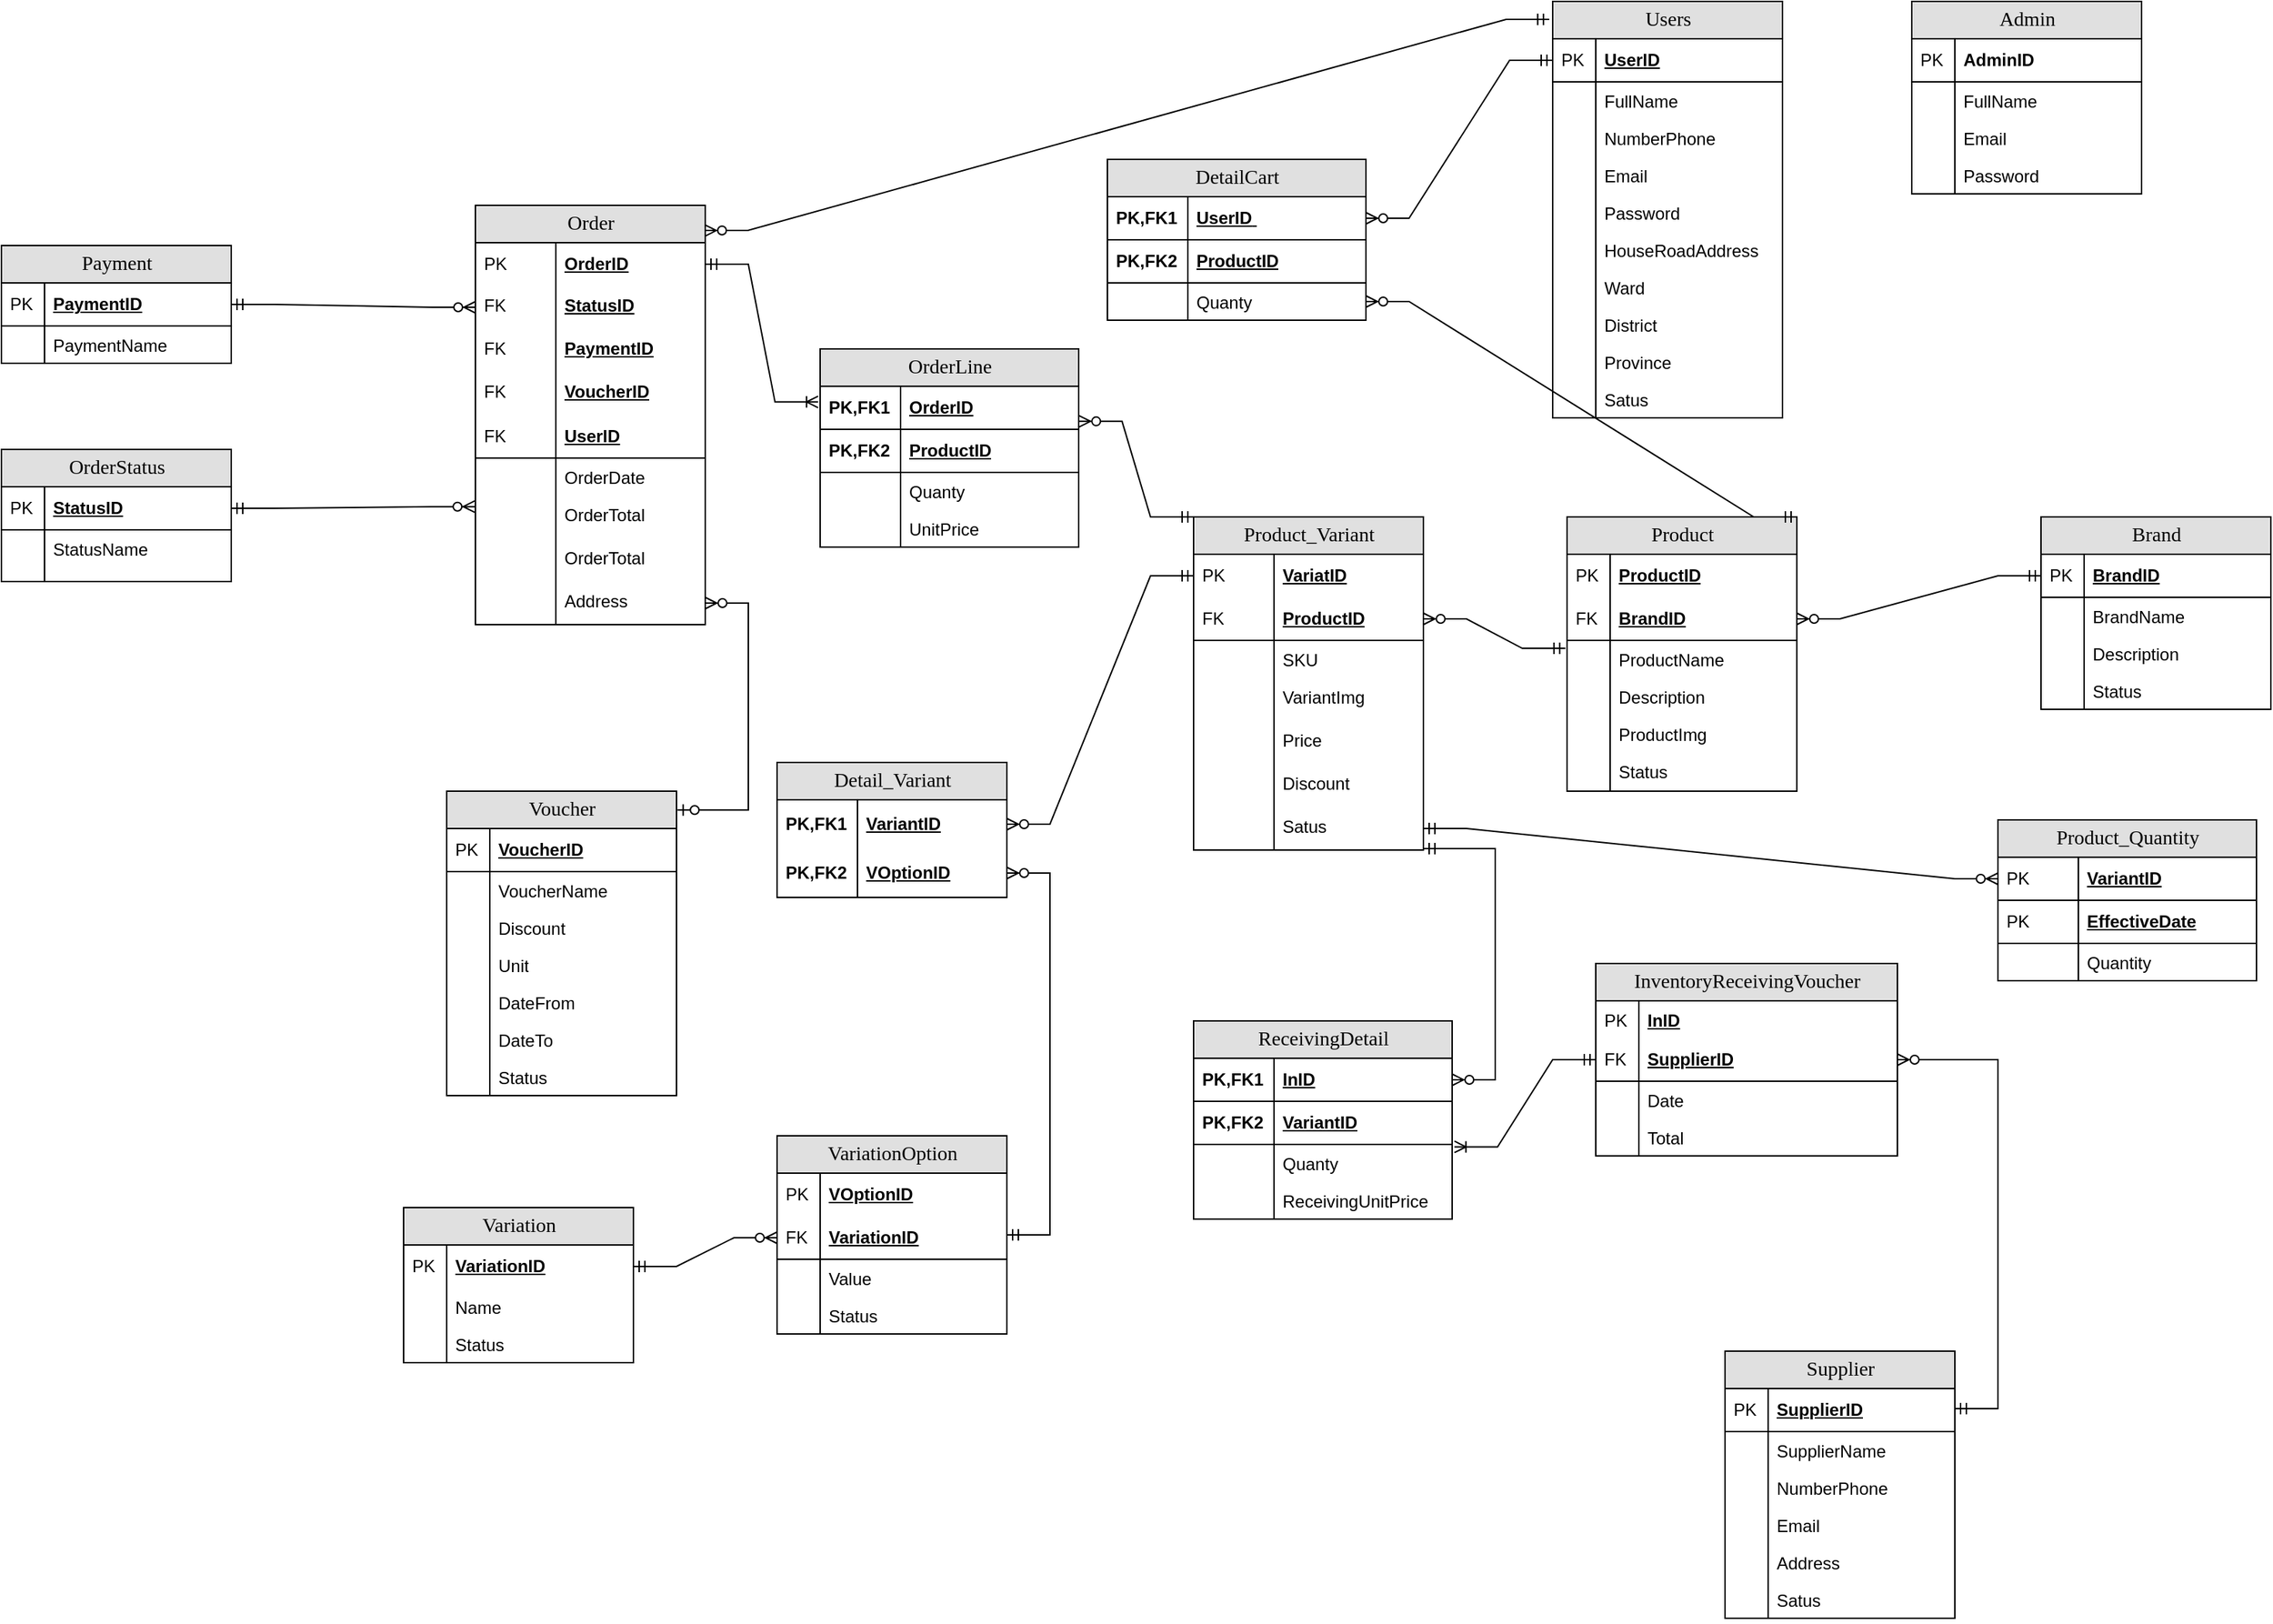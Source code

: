 <mxfile version="21.1.2" type="device">
  <diagram name="Database" id="e56a1550-8fbb-45ad-956c-1786394a9013">
    <mxGraphModel dx="3172" dy="1212" grid="1" gridSize="10" guides="1" tooltips="1" connect="1" arrows="1" fold="1" page="1" pageScale="1" pageWidth="1100" pageHeight="850" background="none" math="0" shadow="0">
      <root>
        <mxCell id="0" />
        <mxCell id="1" parent="0" />
        <mxCell id="2e49270ec7c68f3f-8" value="Users" style="swimlane;html=1;fontStyle=0;childLayout=stackLayout;horizontal=1;startSize=26;fillColor=#e0e0e0;horizontalStack=0;resizeParent=1;resizeLast=0;collapsible=1;marginBottom=0;swimlaneFillColor=#ffffff;align=center;rounded=0;shadow=0;comic=0;labelBackgroundColor=none;strokeWidth=1;fontFamily=Verdana;fontSize=14;swimlaneLine=1;" parent="1" vertex="1">
          <mxGeometry x="570" y="50" width="160" height="290" as="geometry" />
        </mxCell>
        <mxCell id="2e49270ec7c68f3f-9" value="&lt;u&gt;UserID&lt;/u&gt;" style="shape=partialRectangle;top=0;left=0;right=0;bottom=1;html=1;align=left;verticalAlign=middle;fillColor=none;spacingLeft=34;spacingRight=4;whiteSpace=wrap;overflow=hidden;rotatable=0;points=[[0,0.5],[1,0.5]];portConstraint=eastwest;dropTarget=0;fontStyle=1;" parent="2e49270ec7c68f3f-8" vertex="1">
          <mxGeometry y="26" width="160" height="30" as="geometry" />
        </mxCell>
        <mxCell id="2e49270ec7c68f3f-10" value="PK" style="shape=partialRectangle;top=0;left=0;bottom=0;html=1;fillColor=none;align=left;verticalAlign=middle;spacingLeft=4;spacingRight=4;whiteSpace=wrap;overflow=hidden;rotatable=0;points=[];portConstraint=eastwest;part=1;" parent="2e49270ec7c68f3f-9" vertex="1" connectable="0">
          <mxGeometry width="30" height="30" as="geometry" />
        </mxCell>
        <mxCell id="2e49270ec7c68f3f-11" value="FullName" style="shape=partialRectangle;top=0;left=0;right=0;bottom=0;html=1;align=left;verticalAlign=top;fillColor=none;spacingLeft=34;spacingRight=4;whiteSpace=wrap;overflow=hidden;rotatable=0;points=[[0,0.5],[1,0.5]];portConstraint=eastwest;dropTarget=0;" parent="2e49270ec7c68f3f-8" vertex="1">
          <mxGeometry y="56" width="160" height="26" as="geometry" />
        </mxCell>
        <mxCell id="2e49270ec7c68f3f-12" value="" style="shape=partialRectangle;top=0;left=0;bottom=0;html=1;fillColor=none;align=left;verticalAlign=top;spacingLeft=4;spacingRight=4;whiteSpace=wrap;overflow=hidden;rotatable=0;points=[];portConstraint=eastwest;part=1;" parent="2e49270ec7c68f3f-11" vertex="1" connectable="0">
          <mxGeometry width="30" height="26" as="geometry" />
        </mxCell>
        <mxCell id="2e49270ec7c68f3f-13" value="NumberPhone" style="shape=partialRectangle;top=0;left=0;right=0;bottom=0;html=1;align=left;verticalAlign=top;fillColor=none;spacingLeft=34;spacingRight=4;whiteSpace=wrap;overflow=hidden;rotatable=0;points=[[0,0.5],[1,0.5]];portConstraint=eastwest;dropTarget=0;" parent="2e49270ec7c68f3f-8" vertex="1">
          <mxGeometry y="82" width="160" height="26" as="geometry" />
        </mxCell>
        <mxCell id="2e49270ec7c68f3f-14" value="" style="shape=partialRectangle;top=0;left=0;bottom=0;html=1;fillColor=none;align=left;verticalAlign=top;spacingLeft=4;spacingRight=4;whiteSpace=wrap;overflow=hidden;rotatable=0;points=[];portConstraint=eastwest;part=1;" parent="2e49270ec7c68f3f-13" vertex="1" connectable="0">
          <mxGeometry width="30" height="26" as="geometry" />
        </mxCell>
        <mxCell id="2e49270ec7c68f3f-15" value="Email" style="shape=partialRectangle;top=0;left=0;right=0;bottom=0;html=1;align=left;verticalAlign=top;fillColor=none;spacingLeft=34;spacingRight=4;whiteSpace=wrap;overflow=hidden;rotatable=0;points=[[0,0.5],[1,0.5]];portConstraint=eastwest;dropTarget=0;" parent="2e49270ec7c68f3f-8" vertex="1">
          <mxGeometry y="108" width="160" height="26" as="geometry" />
        </mxCell>
        <mxCell id="2e49270ec7c68f3f-16" value="" style="shape=partialRectangle;top=0;left=0;bottom=0;html=1;fillColor=none;align=left;verticalAlign=top;spacingLeft=4;spacingRight=4;whiteSpace=wrap;overflow=hidden;rotatable=0;points=[];portConstraint=eastwest;part=1;" parent="2e49270ec7c68f3f-15" vertex="1" connectable="0">
          <mxGeometry width="30" height="26" as="geometry" />
        </mxCell>
        <mxCell id="knppg9ow4YK3gjw4q3Vt-5" value="Password" style="shape=partialRectangle;top=0;left=0;right=0;bottom=0;html=1;align=left;verticalAlign=top;fillColor=none;spacingLeft=34;spacingRight=4;whiteSpace=wrap;overflow=hidden;rotatable=0;points=[[0,0.5],[1,0.5]];portConstraint=eastwest;dropTarget=0;" parent="2e49270ec7c68f3f-8" vertex="1">
          <mxGeometry y="134" width="160" height="26" as="geometry" />
        </mxCell>
        <mxCell id="knppg9ow4YK3gjw4q3Vt-6" value="" style="shape=partialRectangle;top=0;left=0;bottom=0;html=1;fillColor=none;align=left;verticalAlign=top;spacingLeft=4;spacingRight=4;whiteSpace=wrap;overflow=hidden;rotatable=0;points=[];portConstraint=eastwest;part=1;" parent="knppg9ow4YK3gjw4q3Vt-5" vertex="1" connectable="0">
          <mxGeometry width="30" height="26" as="geometry" />
        </mxCell>
        <mxCell id="knppg9ow4YK3gjw4q3Vt-7" value="HouseRoadAddress" style="shape=partialRectangle;top=0;left=0;right=0;bottom=0;html=1;align=left;verticalAlign=top;fillColor=none;spacingLeft=34;spacingRight=4;whiteSpace=wrap;overflow=hidden;rotatable=0;points=[[0,0.5],[1,0.5]];portConstraint=eastwest;dropTarget=0;" parent="2e49270ec7c68f3f-8" vertex="1">
          <mxGeometry y="160" width="160" height="26" as="geometry" />
        </mxCell>
        <mxCell id="knppg9ow4YK3gjw4q3Vt-8" value="" style="shape=partialRectangle;top=0;left=0;bottom=0;html=1;fillColor=none;align=left;verticalAlign=top;spacingLeft=4;spacingRight=4;whiteSpace=wrap;overflow=hidden;rotatable=0;points=[];portConstraint=eastwest;part=1;" parent="knppg9ow4YK3gjw4q3Vt-7" vertex="1" connectable="0">
          <mxGeometry width="30" height="26" as="geometry" />
        </mxCell>
        <mxCell id="knppg9ow4YK3gjw4q3Vt-11" value="Ward" style="shape=partialRectangle;top=0;left=0;right=0;bottom=0;html=1;align=left;verticalAlign=top;fillColor=none;spacingLeft=34;spacingRight=4;whiteSpace=wrap;overflow=hidden;rotatable=0;points=[[0,0.5],[1,0.5]];portConstraint=eastwest;dropTarget=0;" parent="2e49270ec7c68f3f-8" vertex="1">
          <mxGeometry y="186" width="160" height="26" as="geometry" />
        </mxCell>
        <mxCell id="knppg9ow4YK3gjw4q3Vt-12" value="" style="shape=partialRectangle;top=0;left=0;bottom=0;html=1;fillColor=none;align=left;verticalAlign=top;spacingLeft=4;spacingRight=4;whiteSpace=wrap;overflow=hidden;rotatable=0;points=[];portConstraint=eastwest;part=1;" parent="knppg9ow4YK3gjw4q3Vt-11" vertex="1" connectable="0">
          <mxGeometry width="30" height="26" as="geometry" />
        </mxCell>
        <mxCell id="knppg9ow4YK3gjw4q3Vt-9" value="District" style="shape=partialRectangle;top=0;left=0;right=0;bottom=0;html=1;align=left;verticalAlign=top;fillColor=none;spacingLeft=34;spacingRight=4;whiteSpace=wrap;overflow=hidden;rotatable=0;points=[[0,0.5],[1,0.5]];portConstraint=eastwest;dropTarget=0;" parent="2e49270ec7c68f3f-8" vertex="1">
          <mxGeometry y="212" width="160" height="26" as="geometry" />
        </mxCell>
        <mxCell id="knppg9ow4YK3gjw4q3Vt-10" value="" style="shape=partialRectangle;top=0;left=0;bottom=0;html=1;fillColor=none;align=left;verticalAlign=top;spacingLeft=4;spacingRight=4;whiteSpace=wrap;overflow=hidden;rotatable=0;points=[];portConstraint=eastwest;part=1;" parent="knppg9ow4YK3gjw4q3Vt-9" vertex="1" connectable="0">
          <mxGeometry width="30" height="26" as="geometry" />
        </mxCell>
        <mxCell id="CssbPSwAzDMV_dTJM6rm-3" value="Province" style="shape=partialRectangle;top=0;left=0;right=0;bottom=0;html=1;align=left;verticalAlign=top;fillColor=none;spacingLeft=34;spacingRight=4;whiteSpace=wrap;overflow=hidden;rotatable=0;points=[[0,0.5],[1,0.5]];portConstraint=eastwest;dropTarget=0;" parent="2e49270ec7c68f3f-8" vertex="1">
          <mxGeometry y="238" width="160" height="26" as="geometry" />
        </mxCell>
        <mxCell id="CssbPSwAzDMV_dTJM6rm-4" value="" style="shape=partialRectangle;top=0;left=0;bottom=0;html=1;fillColor=none;align=left;verticalAlign=top;spacingLeft=4;spacingRight=4;whiteSpace=wrap;overflow=hidden;rotatable=0;points=[];portConstraint=eastwest;part=1;" parent="CssbPSwAzDMV_dTJM6rm-3" vertex="1" connectable="0">
          <mxGeometry width="30" height="26" as="geometry" />
        </mxCell>
        <mxCell id="3OjZZHxyyLwy6OG9jBLh-13" value="Satus" style="shape=partialRectangle;top=0;left=0;right=0;bottom=0;html=1;align=left;verticalAlign=top;fillColor=none;spacingLeft=34;spacingRight=4;whiteSpace=wrap;overflow=hidden;rotatable=0;points=[[0,0.5],[1,0.5]];portConstraint=eastwest;dropTarget=0;" parent="2e49270ec7c68f3f-8" vertex="1">
          <mxGeometry y="264" width="160" height="26" as="geometry" />
        </mxCell>
        <mxCell id="3OjZZHxyyLwy6OG9jBLh-14" value="" style="shape=partialRectangle;top=0;left=0;bottom=0;html=1;fillColor=none;align=left;verticalAlign=top;spacingLeft=4;spacingRight=4;whiteSpace=wrap;overflow=hidden;rotatable=0;points=[];portConstraint=eastwest;part=1;" parent="3OjZZHxyyLwy6OG9jBLh-13" vertex="1" connectable="0">
          <mxGeometry width="30" height="26" as="geometry" />
        </mxCell>
        <mxCell id="2e49270ec7c68f3f-30" value="Product" style="swimlane;html=1;fontStyle=0;childLayout=stackLayout;horizontal=1;startSize=26;fillColor=#e0e0e0;horizontalStack=0;resizeParent=1;resizeLast=0;collapsible=1;marginBottom=0;swimlaneFillColor=#ffffff;align=center;rounded=0;shadow=0;comic=0;labelBackgroundColor=none;strokeWidth=1;fontFamily=Verdana;fontSize=14" parent="1" vertex="1">
          <mxGeometry x="580" y="409" width="160" height="191" as="geometry" />
        </mxCell>
        <mxCell id="2e49270ec7c68f3f-31" value="ProductID" style="shape=partialRectangle;top=0;left=0;right=0;bottom=1;html=1;align=left;verticalAlign=middle;fillColor=none;spacingLeft=34;spacingRight=4;whiteSpace=wrap;overflow=hidden;rotatable=0;points=[[0,0.5],[1,0.5]];portConstraint=eastwest;dropTarget=0;fontStyle=5;dashed=1;dashPattern=1 1;strokeColor=none;" parent="2e49270ec7c68f3f-30" vertex="1">
          <mxGeometry y="26" width="160" height="30" as="geometry" />
        </mxCell>
        <mxCell id="2e49270ec7c68f3f-32" value="PK" style="shape=partialRectangle;top=0;left=0;bottom=0;html=1;fillColor=none;align=left;verticalAlign=middle;spacingLeft=4;spacingRight=4;whiteSpace=wrap;overflow=hidden;rotatable=0;points=[];portConstraint=eastwest;part=1;" parent="2e49270ec7c68f3f-31" vertex="1" connectable="0">
          <mxGeometry width="30" height="30" as="geometry" />
        </mxCell>
        <mxCell id="Dtkiu24K6vDMUqDmNoel-72" value="BrandID" style="shape=partialRectangle;top=0;left=0;right=0;bottom=1;html=1;align=left;verticalAlign=middle;fillColor=none;spacingLeft=34;spacingRight=4;whiteSpace=wrap;overflow=hidden;rotatable=0;points=[[0,0.5],[1,0.5]];portConstraint=eastwest;dropTarget=0;fontStyle=5;" parent="2e49270ec7c68f3f-30" vertex="1">
          <mxGeometry y="56" width="160" height="30" as="geometry" />
        </mxCell>
        <mxCell id="Dtkiu24K6vDMUqDmNoel-73" value="FK" style="shape=partialRectangle;top=0;left=0;bottom=0;html=1;fillColor=none;align=left;verticalAlign=middle;spacingLeft=4;spacingRight=4;whiteSpace=wrap;overflow=hidden;rotatable=0;points=[];portConstraint=eastwest;part=1;" parent="Dtkiu24K6vDMUqDmNoel-72" vertex="1" connectable="0">
          <mxGeometry width="30" height="30" as="geometry" />
        </mxCell>
        <mxCell id="2e49270ec7c68f3f-33" value="ProductName" style="shape=partialRectangle;top=0;left=0;right=0;bottom=0;html=1;align=left;verticalAlign=top;fillColor=none;spacingLeft=34;spacingRight=4;whiteSpace=wrap;overflow=hidden;rotatable=0;points=[[0,0.5],[1,0.5]];portConstraint=eastwest;dropTarget=0;" parent="2e49270ec7c68f3f-30" vertex="1">
          <mxGeometry y="86" width="160" height="26" as="geometry" />
        </mxCell>
        <mxCell id="2e49270ec7c68f3f-34" value="" style="shape=partialRectangle;top=0;left=0;bottom=0;html=1;fillColor=none;align=left;verticalAlign=top;spacingLeft=4;spacingRight=4;whiteSpace=wrap;overflow=hidden;rotatable=0;points=[];portConstraint=eastwest;part=1;" parent="2e49270ec7c68f3f-33" vertex="1" connectable="0">
          <mxGeometry width="30" height="26" as="geometry" />
        </mxCell>
        <mxCell id="2e49270ec7c68f3f-35" value="Description" style="shape=partialRectangle;top=0;left=0;right=0;bottom=0;html=1;align=left;verticalAlign=top;fillColor=none;spacingLeft=34;spacingRight=4;whiteSpace=wrap;overflow=hidden;rotatable=0;points=[[0,0.5],[1,0.5]];portConstraint=eastwest;dropTarget=0;" parent="2e49270ec7c68f3f-30" vertex="1">
          <mxGeometry y="112" width="160" height="26" as="geometry" />
        </mxCell>
        <mxCell id="2e49270ec7c68f3f-36" value="" style="shape=partialRectangle;top=0;left=0;bottom=0;html=1;fillColor=none;align=left;verticalAlign=top;spacingLeft=4;spacingRight=4;whiteSpace=wrap;overflow=hidden;rotatable=0;points=[];portConstraint=eastwest;part=1;" parent="2e49270ec7c68f3f-35" vertex="1" connectable="0">
          <mxGeometry width="30" height="26" as="geometry" />
        </mxCell>
        <mxCell id="2e49270ec7c68f3f-37" value="ProductImg" style="shape=partialRectangle;top=0;left=0;right=0;bottom=0;html=1;align=left;verticalAlign=top;fillColor=none;spacingLeft=34;spacingRight=4;whiteSpace=wrap;overflow=hidden;rotatable=0;points=[[0,0.5],[1,0.5]];portConstraint=eastwest;dropTarget=0;" parent="2e49270ec7c68f3f-30" vertex="1">
          <mxGeometry y="138" width="160" height="26" as="geometry" />
        </mxCell>
        <mxCell id="2e49270ec7c68f3f-38" value="" style="shape=partialRectangle;top=0;left=0;bottom=0;html=1;fillColor=none;align=left;verticalAlign=top;spacingLeft=4;spacingRight=4;whiteSpace=wrap;overflow=hidden;rotatable=0;points=[];portConstraint=eastwest;part=1;" parent="2e49270ec7c68f3f-37" vertex="1" connectable="0">
          <mxGeometry width="30" height="26" as="geometry" />
        </mxCell>
        <mxCell id="3OjZZHxyyLwy6OG9jBLh-5" value="Status" style="shape=partialRectangle;top=0;left=0;right=0;bottom=0;html=1;align=left;verticalAlign=top;fillColor=none;spacingLeft=34;spacingRight=4;whiteSpace=wrap;overflow=hidden;rotatable=0;points=[[0,0.5],[1,0.5]];portConstraint=eastwest;dropTarget=0;" parent="2e49270ec7c68f3f-30" vertex="1">
          <mxGeometry y="164" width="160" height="26" as="geometry" />
        </mxCell>
        <mxCell id="3OjZZHxyyLwy6OG9jBLh-6" value="" style="shape=partialRectangle;top=0;left=0;bottom=0;html=1;fillColor=none;align=left;verticalAlign=top;spacingLeft=4;spacingRight=4;whiteSpace=wrap;overflow=hidden;rotatable=0;points=[];portConstraint=eastwest;part=1;" parent="3OjZZHxyyLwy6OG9jBLh-5" vertex="1" connectable="0">
          <mxGeometry width="30" height="26" as="geometry" />
        </mxCell>
        <mxCell id="2e49270ec7c68f3f-48" value="Product_Variant" style="swimlane;html=1;fontStyle=0;childLayout=stackLayout;horizontal=1;startSize=26;fillColor=#e0e0e0;horizontalStack=0;resizeParent=1;resizeLast=0;collapsible=1;marginBottom=0;swimlaneFillColor=#ffffff;align=center;rounded=0;shadow=0;comic=0;labelBackgroundColor=none;strokeWidth=1;fontFamily=Verdana;fontSize=14" parent="1" vertex="1">
          <mxGeometry x="320" y="409" width="160" height="232" as="geometry" />
        </mxCell>
        <mxCell id="2e49270ec7c68f3f-49" value="VariatID" style="shape=partialRectangle;top=0;left=0;right=0;bottom=0;html=1;align=left;verticalAlign=middle;fillColor=none;spacingLeft=60;spacingRight=4;whiteSpace=wrap;overflow=hidden;rotatable=0;points=[[0,0.5],[1,0.5]];portConstraint=eastwest;dropTarget=0;fontStyle=5;strokeColor=default;" parent="2e49270ec7c68f3f-48" vertex="1">
          <mxGeometry y="26" width="160" height="30" as="geometry" />
        </mxCell>
        <mxCell id="2e49270ec7c68f3f-50" value="&lt;span style=&quot;font-weight: normal;&quot;&gt;PK&lt;/span&gt;" style="shape=partialRectangle;fontStyle=1;top=0;left=0;bottom=0;html=1;fillColor=none;align=left;verticalAlign=middle;spacingLeft=4;spacingRight=4;whiteSpace=wrap;overflow=hidden;rotatable=0;points=[];portConstraint=eastwest;part=1;" parent="2e49270ec7c68f3f-49" vertex="1" connectable="0">
          <mxGeometry width="56" height="30" as="geometry" />
        </mxCell>
        <mxCell id="2e49270ec7c68f3f-51" value="ProductID" style="shape=partialRectangle;top=0;left=0;right=0;bottom=1;html=1;align=left;verticalAlign=middle;fillColor=none;spacingLeft=60;spacingRight=4;whiteSpace=wrap;overflow=hidden;rotatable=0;points=[[0,0.5],[1,0.5]];portConstraint=eastwest;dropTarget=0;fontStyle=5;" parent="2e49270ec7c68f3f-48" vertex="1">
          <mxGeometry y="56" width="160" height="30" as="geometry" />
        </mxCell>
        <mxCell id="2e49270ec7c68f3f-52" value="&lt;span style=&quot;font-weight: normal;&quot;&gt;FK&lt;/span&gt;" style="shape=partialRectangle;fontStyle=1;top=0;left=0;bottom=0;html=1;fillColor=none;align=left;verticalAlign=middle;spacingLeft=4;spacingRight=4;whiteSpace=wrap;overflow=hidden;rotatable=0;points=[];portConstraint=eastwest;part=1;" parent="2e49270ec7c68f3f-51" vertex="1" connectable="0">
          <mxGeometry width="56" height="30" as="geometry" />
        </mxCell>
        <mxCell id="2e49270ec7c68f3f-53" value="SKU" style="shape=partialRectangle;top=0;left=0;right=0;bottom=0;html=1;align=left;verticalAlign=top;fillColor=none;spacingLeft=60;spacingRight=4;whiteSpace=wrap;overflow=hidden;rotatable=0;points=[[0,0.5],[1,0.5]];portConstraint=eastwest;dropTarget=0;" parent="2e49270ec7c68f3f-48" vertex="1">
          <mxGeometry y="86" width="160" height="26" as="geometry" />
        </mxCell>
        <mxCell id="2e49270ec7c68f3f-54" value="" style="shape=partialRectangle;top=0;left=0;bottom=0;html=1;fillColor=none;align=left;verticalAlign=top;spacingLeft=4;spacingRight=4;whiteSpace=wrap;overflow=hidden;rotatable=0;points=[];portConstraint=eastwest;part=1;" parent="2e49270ec7c68f3f-53" vertex="1" connectable="0">
          <mxGeometry width="56" height="26" as="geometry" />
        </mxCell>
        <mxCell id="4YGK3WNKmNH3jIH3RH2R-22" value="VariantImg" style="shape=partialRectangle;top=0;left=0;right=0;bottom=0;html=1;align=left;verticalAlign=top;fillColor=none;spacingLeft=60;spacingRight=4;whiteSpace=wrap;overflow=hidden;rotatable=0;points=[[0,0.5],[1,0.5]];portConstraint=eastwest;dropTarget=0;" parent="2e49270ec7c68f3f-48" vertex="1">
          <mxGeometry y="112" width="160" height="30" as="geometry" />
        </mxCell>
        <mxCell id="4YGK3WNKmNH3jIH3RH2R-23" value="" style="shape=partialRectangle;top=0;left=0;bottom=0;html=1;fillColor=none;align=left;verticalAlign=top;spacingLeft=4;spacingRight=4;whiteSpace=wrap;overflow=hidden;rotatable=0;points=[];portConstraint=eastwest;part=1;" parent="4YGK3WNKmNH3jIH3RH2R-22" vertex="1" connectable="0">
          <mxGeometry width="56" height="30" as="geometry" />
        </mxCell>
        <mxCell id="4YGK3WNKmNH3jIH3RH2R-24" value="Price" style="shape=partialRectangle;top=0;left=0;right=0;bottom=0;html=1;align=left;verticalAlign=top;fillColor=none;spacingLeft=60;spacingRight=4;whiteSpace=wrap;overflow=hidden;rotatable=0;points=[[0,0.5],[1,0.5]];portConstraint=eastwest;dropTarget=0;" parent="2e49270ec7c68f3f-48" vertex="1">
          <mxGeometry y="142" width="160" height="30" as="geometry" />
        </mxCell>
        <mxCell id="4YGK3WNKmNH3jIH3RH2R-25" value="" style="shape=partialRectangle;top=0;left=0;bottom=0;html=1;fillColor=none;align=left;verticalAlign=top;spacingLeft=4;spacingRight=4;whiteSpace=wrap;overflow=hidden;rotatable=0;points=[];portConstraint=eastwest;part=1;" parent="4YGK3WNKmNH3jIH3RH2R-24" vertex="1" connectable="0">
          <mxGeometry width="56" height="30" as="geometry" />
        </mxCell>
        <mxCell id="3OjZZHxyyLwy6OG9jBLh-1" value="Discount" style="shape=partialRectangle;top=0;left=0;right=0;bottom=0;html=1;align=left;verticalAlign=top;fillColor=none;spacingLeft=60;spacingRight=4;whiteSpace=wrap;overflow=hidden;rotatable=0;points=[[0,0.5],[1,0.5]];portConstraint=eastwest;dropTarget=0;" parent="2e49270ec7c68f3f-48" vertex="1">
          <mxGeometry y="172" width="160" height="30" as="geometry" />
        </mxCell>
        <mxCell id="3OjZZHxyyLwy6OG9jBLh-2" value="" style="shape=partialRectangle;top=0;left=0;bottom=0;html=1;fillColor=none;align=left;verticalAlign=top;spacingLeft=4;spacingRight=4;whiteSpace=wrap;overflow=hidden;rotatable=0;points=[];portConstraint=eastwest;part=1;" parent="3OjZZHxyyLwy6OG9jBLh-1" vertex="1" connectable="0">
          <mxGeometry width="56" height="30" as="geometry" />
        </mxCell>
        <mxCell id="3OjZZHxyyLwy6OG9jBLh-3" value="Satus" style="shape=partialRectangle;top=0;left=0;right=0;bottom=0;html=1;align=left;verticalAlign=top;fillColor=none;spacingLeft=60;spacingRight=4;whiteSpace=wrap;overflow=hidden;rotatable=0;points=[[0,0.5],[1,0.5]];portConstraint=eastwest;dropTarget=0;" parent="2e49270ec7c68f3f-48" vertex="1">
          <mxGeometry y="202" width="160" height="30" as="geometry" />
        </mxCell>
        <mxCell id="3OjZZHxyyLwy6OG9jBLh-4" value="" style="shape=partialRectangle;top=0;left=0;bottom=0;html=1;fillColor=none;align=left;verticalAlign=top;spacingLeft=4;spacingRight=4;whiteSpace=wrap;overflow=hidden;rotatable=0;points=[];portConstraint=eastwest;part=1;" parent="3OjZZHxyyLwy6OG9jBLh-3" vertex="1" connectable="0">
          <mxGeometry width="56" height="30" as="geometry" />
        </mxCell>
        <mxCell id="2e49270ec7c68f3f-80" value="DetailCart" style="swimlane;html=1;fontStyle=0;childLayout=stackLayout;horizontal=1;startSize=26;fillColor=#e0e0e0;horizontalStack=0;resizeParent=1;resizeLast=0;collapsible=1;marginBottom=0;swimlaneFillColor=#ffffff;align=center;rounded=0;shadow=0;comic=0;labelBackgroundColor=none;strokeWidth=1;fontFamily=Verdana;fontSize=14" parent="1" vertex="1">
          <mxGeometry x="260" y="160" width="180" height="112" as="geometry" />
        </mxCell>
        <mxCell id="knppg9ow4YK3gjw4q3Vt-40" value="&lt;u&gt;UserID&lt;span style=&quot;white-space: pre;&quot;&gt;	&lt;/span&gt;&lt;/u&gt;" style="shape=partialRectangle;top=0;left=0;right=0;bottom=1;html=1;align=left;verticalAlign=middle;fillColor=none;spacingLeft=60;spacingRight=4;whiteSpace=wrap;overflow=hidden;rotatable=0;points=[[0,0.5],[1,0.5]];portConstraint=eastwest;dropTarget=0;fontStyle=1;" parent="2e49270ec7c68f3f-80" vertex="1">
          <mxGeometry y="26" width="180" height="30" as="geometry" />
        </mxCell>
        <mxCell id="knppg9ow4YK3gjw4q3Vt-41" value="PK,FK1" style="shape=partialRectangle;fontStyle=1;top=0;left=0;bottom=0;html=1;fillColor=none;align=left;verticalAlign=middle;spacingLeft=4;spacingRight=4;whiteSpace=wrap;overflow=hidden;rotatable=0;points=[];portConstraint=eastwest;part=1;" parent="knppg9ow4YK3gjw4q3Vt-40" vertex="1" connectable="0">
          <mxGeometry width="56" height="30" as="geometry" />
        </mxCell>
        <mxCell id="knppg9ow4YK3gjw4q3Vt-38" value="&lt;u&gt;ProductID&lt;/u&gt;" style="shape=partialRectangle;top=0;left=0;right=0;bottom=1;html=1;align=left;verticalAlign=middle;fillColor=none;spacingLeft=60;spacingRight=4;whiteSpace=wrap;overflow=hidden;rotatable=0;points=[[0,0.5],[1,0.5]];portConstraint=eastwest;dropTarget=0;fontStyle=1;" parent="2e49270ec7c68f3f-80" vertex="1">
          <mxGeometry y="56" width="180" height="30" as="geometry" />
        </mxCell>
        <mxCell id="knppg9ow4YK3gjw4q3Vt-39" value="PK,FK2" style="shape=partialRectangle;fontStyle=1;top=0;left=0;bottom=0;html=1;fillColor=none;align=left;verticalAlign=middle;spacingLeft=4;spacingRight=4;whiteSpace=wrap;overflow=hidden;rotatable=0;points=[];portConstraint=eastwest;part=1;" parent="knppg9ow4YK3gjw4q3Vt-38" vertex="1" connectable="0">
          <mxGeometry width="56" height="30" as="geometry" />
        </mxCell>
        <mxCell id="knppg9ow4YK3gjw4q3Vt-56" value="Quanty" style="shape=partialRectangle;top=0;left=0;right=0;bottom=0;html=1;align=left;verticalAlign=top;fillColor=none;spacingLeft=60;spacingRight=4;whiteSpace=wrap;overflow=hidden;rotatable=0;points=[[0,0.5],[1,0.5]];portConstraint=eastwest;dropTarget=0;" parent="2e49270ec7c68f3f-80" vertex="1">
          <mxGeometry y="86" width="180" height="26" as="geometry" />
        </mxCell>
        <mxCell id="knppg9ow4YK3gjw4q3Vt-57" value="" style="shape=partialRectangle;top=0;left=0;bottom=0;html=1;fillColor=none;align=left;verticalAlign=top;spacingLeft=4;spacingRight=4;whiteSpace=wrap;overflow=hidden;rotatable=0;points=[];portConstraint=eastwest;part=1;" parent="knppg9ow4YK3gjw4q3Vt-56" vertex="1" connectable="0">
          <mxGeometry width="56" height="26" as="geometry" />
        </mxCell>
        <mxCell id="Dtkiu24K6vDMUqDmNoel-13" value="Brand" style="swimlane;html=1;fontStyle=0;childLayout=stackLayout;horizontal=1;startSize=26;fillColor=#e0e0e0;horizontalStack=0;resizeParent=1;resizeLast=0;collapsible=1;marginBottom=0;swimlaneFillColor=#ffffff;align=center;rounded=0;shadow=0;comic=0;labelBackgroundColor=none;strokeWidth=1;fontFamily=Verdana;fontSize=14" parent="1" vertex="1">
          <mxGeometry x="910" y="409" width="160" height="134" as="geometry" />
        </mxCell>
        <mxCell id="Dtkiu24K6vDMUqDmNoel-88" value="BrandID" style="shape=partialRectangle;top=0;left=0;right=0;bottom=1;html=1;align=left;verticalAlign=middle;fillColor=none;spacingLeft=34;spacingRight=4;whiteSpace=wrap;overflow=hidden;rotatable=0;points=[[0,0.5],[1,0.5]];portConstraint=eastwest;dropTarget=0;fontStyle=5;dashed=1;dashPattern=1 1;strokeColor=default;" parent="Dtkiu24K6vDMUqDmNoel-13" vertex="1">
          <mxGeometry y="26" width="160" height="30" as="geometry" />
        </mxCell>
        <mxCell id="Dtkiu24K6vDMUqDmNoel-89" value="PK" style="shape=partialRectangle;top=0;left=0;bottom=0;html=1;fillColor=none;align=left;verticalAlign=middle;spacingLeft=4;spacingRight=4;whiteSpace=wrap;overflow=hidden;rotatable=0;points=[];portConstraint=eastwest;part=1;" parent="Dtkiu24K6vDMUqDmNoel-88" vertex="1" connectable="0">
          <mxGeometry width="30" height="30" as="geometry" />
        </mxCell>
        <mxCell id="Dtkiu24K6vDMUqDmNoel-90" value="BrandName" style="shape=partialRectangle;top=0;left=0;right=0;bottom=0;html=1;align=left;verticalAlign=top;fillColor=none;spacingLeft=34;spacingRight=4;whiteSpace=wrap;overflow=hidden;rotatable=0;points=[[0,0.5],[1,0.5]];portConstraint=eastwest;dropTarget=0;" parent="Dtkiu24K6vDMUqDmNoel-13" vertex="1">
          <mxGeometry y="56" width="160" height="26" as="geometry" />
        </mxCell>
        <mxCell id="Dtkiu24K6vDMUqDmNoel-91" value="" style="shape=partialRectangle;top=0;left=0;bottom=0;html=1;fillColor=none;align=left;verticalAlign=top;spacingLeft=4;spacingRight=4;whiteSpace=wrap;overflow=hidden;rotatable=0;points=[];portConstraint=eastwest;part=1;" parent="Dtkiu24K6vDMUqDmNoel-90" vertex="1" connectable="0">
          <mxGeometry width="30" height="26" as="geometry" />
        </mxCell>
        <mxCell id="Dtkiu24K6vDMUqDmNoel-92" value="Description" style="shape=partialRectangle;top=0;left=0;right=0;bottom=0;html=1;align=left;verticalAlign=top;fillColor=none;spacingLeft=34;spacingRight=4;whiteSpace=wrap;overflow=hidden;rotatable=0;points=[[0,0.5],[1,0.5]];portConstraint=eastwest;dropTarget=0;" parent="Dtkiu24K6vDMUqDmNoel-13" vertex="1">
          <mxGeometry y="82" width="160" height="26" as="geometry" />
        </mxCell>
        <mxCell id="Dtkiu24K6vDMUqDmNoel-93" value="" style="shape=partialRectangle;top=0;left=0;bottom=0;html=1;fillColor=none;align=left;verticalAlign=top;spacingLeft=4;spacingRight=4;whiteSpace=wrap;overflow=hidden;rotatable=0;points=[];portConstraint=eastwest;part=1;" parent="Dtkiu24K6vDMUqDmNoel-92" vertex="1" connectable="0">
          <mxGeometry width="30" height="26" as="geometry" />
        </mxCell>
        <mxCell id="3OjZZHxyyLwy6OG9jBLh-7" value="Status" style="shape=partialRectangle;top=0;left=0;right=0;bottom=0;html=1;align=left;verticalAlign=top;fillColor=none;spacingLeft=34;spacingRight=4;whiteSpace=wrap;overflow=hidden;rotatable=0;points=[[0,0.5],[1,0.5]];portConstraint=eastwest;dropTarget=0;" parent="Dtkiu24K6vDMUqDmNoel-13" vertex="1">
          <mxGeometry y="108" width="160" height="26" as="geometry" />
        </mxCell>
        <mxCell id="3OjZZHxyyLwy6OG9jBLh-8" value="" style="shape=partialRectangle;top=0;left=0;bottom=0;html=1;fillColor=none;align=left;verticalAlign=top;spacingLeft=4;spacingRight=4;whiteSpace=wrap;overflow=hidden;rotatable=0;points=[];portConstraint=eastwest;part=1;" parent="3OjZZHxyyLwy6OG9jBLh-7" vertex="1" connectable="0">
          <mxGeometry width="30" height="26" as="geometry" />
        </mxCell>
        <mxCell id="Dtkiu24K6vDMUqDmNoel-22" value="Detail_Variant" style="swimlane;html=1;fontStyle=0;childLayout=stackLayout;horizontal=1;startSize=26;fillColor=#e0e0e0;horizontalStack=0;resizeParent=1;resizeLast=0;collapsible=1;marginBottom=0;swimlaneFillColor=#ffffff;align=center;rounded=0;shadow=0;comic=0;labelBackgroundColor=none;strokeWidth=1;fontFamily=Verdana;fontSize=14" parent="1" vertex="1">
          <mxGeometry x="30" y="580" width="160" height="94" as="geometry" />
        </mxCell>
        <mxCell id="Dtkiu24K6vDMUqDmNoel-23" value="VariantID" style="shape=partialRectangle;top=0;left=0;right=0;bottom=0;html=1;align=left;verticalAlign=middle;fillColor=none;spacingLeft=60;spacingRight=4;whiteSpace=wrap;overflow=hidden;rotatable=0;points=[[0,0.5],[1,0.5]];portConstraint=eastwest;dropTarget=0;fontStyle=5;" parent="Dtkiu24K6vDMUqDmNoel-22" vertex="1">
          <mxGeometry y="26" width="160" height="34" as="geometry" />
        </mxCell>
        <mxCell id="Dtkiu24K6vDMUqDmNoel-24" value="PK,FK1" style="shape=partialRectangle;fontStyle=1;top=0;left=0;bottom=0;html=1;fillColor=none;align=left;verticalAlign=middle;spacingLeft=4;spacingRight=4;whiteSpace=wrap;overflow=hidden;rotatable=0;points=[];portConstraint=eastwest;part=1;" parent="Dtkiu24K6vDMUqDmNoel-23" vertex="1" connectable="0">
          <mxGeometry width="56" height="34" as="geometry" />
        </mxCell>
        <mxCell id="Dtkiu24K6vDMUqDmNoel-25" value="VOptionID" style="shape=partialRectangle;top=0;left=0;right=0;bottom=1;html=1;align=left;verticalAlign=middle;fillColor=none;spacingLeft=60;spacingRight=4;whiteSpace=wrap;overflow=hidden;rotatable=0;points=[[0,0.5],[1,0.5]];portConstraint=eastwest;dropTarget=0;fontStyle=5;" parent="Dtkiu24K6vDMUqDmNoel-22" vertex="1">
          <mxGeometry y="60" width="160" height="34" as="geometry" />
        </mxCell>
        <mxCell id="Dtkiu24K6vDMUqDmNoel-26" value="PK,FK2" style="shape=partialRectangle;fontStyle=1;top=0;left=0;bottom=0;html=1;fillColor=none;align=left;verticalAlign=middle;spacingLeft=4;spacingRight=4;whiteSpace=wrap;overflow=hidden;rotatable=0;points=[];portConstraint=eastwest;part=1;" parent="Dtkiu24K6vDMUqDmNoel-25" vertex="1" connectable="0">
          <mxGeometry width="56" height="34" as="geometry" />
        </mxCell>
        <mxCell id="Dtkiu24K6vDMUqDmNoel-31" value="Order" style="swimlane;html=1;fontStyle=0;childLayout=stackLayout;horizontal=1;startSize=26;fillColor=#e0e0e0;horizontalStack=0;resizeParent=1;resizeLast=0;collapsible=1;marginBottom=0;swimlaneFillColor=#ffffff;align=center;rounded=0;shadow=0;comic=0;labelBackgroundColor=none;strokeWidth=1;fontFamily=Verdana;fontSize=14" parent="1" vertex="1">
          <mxGeometry x="-180" y="192" width="160" height="292" as="geometry" />
        </mxCell>
        <mxCell id="Dtkiu24K6vDMUqDmNoel-32" value="OrderID" style="shape=partialRectangle;top=0;left=0;right=0;bottom=0;html=1;align=left;verticalAlign=middle;fillColor=none;spacingLeft=60;spacingRight=4;whiteSpace=wrap;overflow=hidden;rotatable=0;points=[[0,0.5],[1,0.5]];portConstraint=eastwest;dropTarget=0;fontStyle=5;" parent="Dtkiu24K6vDMUqDmNoel-31" vertex="1">
          <mxGeometry y="26" width="160" height="30" as="geometry" />
        </mxCell>
        <mxCell id="Dtkiu24K6vDMUqDmNoel-33" value="&lt;span style=&quot;font-weight: normal;&quot;&gt;PK&lt;/span&gt;" style="shape=partialRectangle;fontStyle=1;top=0;left=0;bottom=0;html=1;fillColor=none;align=left;verticalAlign=middle;spacingLeft=4;spacingRight=4;whiteSpace=wrap;overflow=hidden;rotatable=0;points=[];portConstraint=eastwest;part=1;" parent="Dtkiu24K6vDMUqDmNoel-32" vertex="1" connectable="0">
          <mxGeometry width="56" height="30" as="geometry" />
        </mxCell>
        <mxCell id="Dtkiu24K6vDMUqDmNoel-40" value="&lt;b&gt;&lt;u&gt;StatusID&lt;/u&gt;&lt;/b&gt;" style="shape=partialRectangle;top=0;left=0;right=0;bottom=0;html=1;align=left;verticalAlign=top;fillColor=none;spacingLeft=60;spacingRight=4;whiteSpace=wrap;overflow=hidden;rotatable=0;points=[[0,0.5],[1,0.5]];portConstraint=eastwest;dropTarget=0;" parent="Dtkiu24K6vDMUqDmNoel-31" vertex="1">
          <mxGeometry y="56" width="160" height="30" as="geometry" />
        </mxCell>
        <mxCell id="Dtkiu24K6vDMUqDmNoel-41" value="FK" style="shape=partialRectangle;top=0;left=0;bottom=0;html=1;fillColor=none;align=left;verticalAlign=top;spacingLeft=4;spacingRight=4;whiteSpace=wrap;overflow=hidden;rotatable=0;points=[];portConstraint=eastwest;part=1;" parent="Dtkiu24K6vDMUqDmNoel-40" vertex="1" connectable="0">
          <mxGeometry width="56" height="30" as="geometry" />
        </mxCell>
        <mxCell id="Dtkiu24K6vDMUqDmNoel-42" value="&lt;b&gt;&lt;u&gt;PaymentID&lt;/u&gt;&lt;/b&gt;" style="shape=partialRectangle;top=0;left=0;right=0;bottom=0;html=1;align=left;verticalAlign=top;fillColor=none;spacingLeft=60;spacingRight=4;whiteSpace=wrap;overflow=hidden;rotatable=0;points=[[0,0.5],[1,0.5]];portConstraint=eastwest;dropTarget=0;" parent="Dtkiu24K6vDMUqDmNoel-31" vertex="1">
          <mxGeometry y="86" width="160" height="30" as="geometry" />
        </mxCell>
        <mxCell id="Dtkiu24K6vDMUqDmNoel-43" value="FK" style="shape=partialRectangle;top=0;left=0;bottom=0;html=1;fillColor=none;align=left;verticalAlign=top;spacingLeft=4;spacingRight=4;whiteSpace=wrap;overflow=hidden;rotatable=0;points=[];portConstraint=eastwest;part=1;" parent="Dtkiu24K6vDMUqDmNoel-42" vertex="1" connectable="0">
          <mxGeometry width="56" height="30" as="geometry" />
        </mxCell>
        <mxCell id="Dtkiu24K6vDMUqDmNoel-44" value="&lt;b&gt;&lt;u&gt;VoucherID&lt;/u&gt;&lt;/b&gt;" style="shape=partialRectangle;top=0;left=0;right=0;bottom=0;html=1;align=left;verticalAlign=top;fillColor=none;spacingLeft=60;spacingRight=4;whiteSpace=wrap;overflow=hidden;rotatable=0;points=[[0,0.5],[1,0.5]];portConstraint=eastwest;dropTarget=0;" parent="Dtkiu24K6vDMUqDmNoel-31" vertex="1">
          <mxGeometry y="116" width="160" height="30" as="geometry" />
        </mxCell>
        <mxCell id="Dtkiu24K6vDMUqDmNoel-45" value="FK" style="shape=partialRectangle;top=0;left=0;bottom=0;html=1;fillColor=none;align=left;verticalAlign=top;spacingLeft=4;spacingRight=4;whiteSpace=wrap;overflow=hidden;rotatable=0;points=[];portConstraint=eastwest;part=1;" parent="Dtkiu24K6vDMUqDmNoel-44" vertex="1" connectable="0">
          <mxGeometry width="56" height="30" as="geometry" />
        </mxCell>
        <mxCell id="Dtkiu24K6vDMUqDmNoel-34" value="UserID" style="shape=partialRectangle;top=0;left=0;right=0;bottom=1;html=1;align=left;verticalAlign=middle;fillColor=none;spacingLeft=60;spacingRight=4;whiteSpace=wrap;overflow=hidden;rotatable=0;points=[[0,0.5],[1,0.5]];portConstraint=eastwest;dropTarget=0;fontStyle=5;" parent="Dtkiu24K6vDMUqDmNoel-31" vertex="1">
          <mxGeometry y="146" width="160" height="30" as="geometry" />
        </mxCell>
        <mxCell id="Dtkiu24K6vDMUqDmNoel-35" value="&lt;span style=&quot;font-weight: normal;&quot;&gt;FK&lt;/span&gt;" style="shape=partialRectangle;fontStyle=1;top=0;left=0;bottom=0;html=1;fillColor=none;align=left;verticalAlign=middle;spacingLeft=4;spacingRight=4;whiteSpace=wrap;overflow=hidden;rotatable=0;points=[];portConstraint=eastwest;part=1;" parent="Dtkiu24K6vDMUqDmNoel-34" vertex="1" connectable="0">
          <mxGeometry width="56" height="30" as="geometry" />
        </mxCell>
        <mxCell id="Dtkiu24K6vDMUqDmNoel-36" value="OrderDate" style="shape=partialRectangle;top=0;left=0;right=0;bottom=0;html=1;align=left;verticalAlign=top;fillColor=none;spacingLeft=60;spacingRight=4;whiteSpace=wrap;overflow=hidden;rotatable=0;points=[[0,0.5],[1,0.5]];portConstraint=eastwest;dropTarget=0;" parent="Dtkiu24K6vDMUqDmNoel-31" vertex="1">
          <mxGeometry y="176" width="160" height="26" as="geometry" />
        </mxCell>
        <mxCell id="Dtkiu24K6vDMUqDmNoel-37" value="" style="shape=partialRectangle;top=0;left=0;bottom=0;html=1;fillColor=none;align=left;verticalAlign=top;spacingLeft=4;spacingRight=4;whiteSpace=wrap;overflow=hidden;rotatable=0;points=[];portConstraint=eastwest;part=1;" parent="Dtkiu24K6vDMUqDmNoel-36" vertex="1" connectable="0">
          <mxGeometry width="56" height="26" as="geometry" />
        </mxCell>
        <mxCell id="Dtkiu24K6vDMUqDmNoel-38" value="OrderTotal&lt;br&gt;" style="shape=partialRectangle;top=0;left=0;right=0;bottom=0;html=1;align=left;verticalAlign=top;fillColor=none;spacingLeft=60;spacingRight=4;whiteSpace=wrap;overflow=hidden;rotatable=0;points=[[0,0.5],[1,0.5]];portConstraint=eastwest;dropTarget=0;" parent="Dtkiu24K6vDMUqDmNoel-31" vertex="1">
          <mxGeometry y="202" width="160" height="30" as="geometry" />
        </mxCell>
        <mxCell id="Dtkiu24K6vDMUqDmNoel-39" value="" style="shape=partialRectangle;top=0;left=0;bottom=0;html=1;fillColor=none;align=left;verticalAlign=top;spacingLeft=4;spacingRight=4;whiteSpace=wrap;overflow=hidden;rotatable=0;points=[];portConstraint=eastwest;part=1;" parent="Dtkiu24K6vDMUqDmNoel-38" vertex="1" connectable="0">
          <mxGeometry width="56" height="30" as="geometry" />
        </mxCell>
        <mxCell id="u-esB16AG28IqmT8BtJb-18" value="OrderTotal&lt;br&gt;" style="shape=partialRectangle;top=0;left=0;right=0;bottom=0;html=1;align=left;verticalAlign=top;fillColor=none;spacingLeft=60;spacingRight=4;whiteSpace=wrap;overflow=hidden;rotatable=0;points=[[0,0.5],[1,0.5]];portConstraint=eastwest;dropTarget=0;" vertex="1" parent="Dtkiu24K6vDMUqDmNoel-31">
          <mxGeometry y="232" width="160" height="30" as="geometry" />
        </mxCell>
        <mxCell id="u-esB16AG28IqmT8BtJb-19" value="" style="shape=partialRectangle;top=0;left=0;bottom=0;html=1;fillColor=none;align=left;verticalAlign=top;spacingLeft=4;spacingRight=4;whiteSpace=wrap;overflow=hidden;rotatable=0;points=[];portConstraint=eastwest;part=1;" vertex="1" connectable="0" parent="u-esB16AG28IqmT8BtJb-18">
          <mxGeometry width="56" height="30" as="geometry" />
        </mxCell>
        <mxCell id="cBnbNXTgblLbbL6pSOmo-11" value="Address&lt;br&gt;" style="shape=partialRectangle;top=0;left=0;right=0;bottom=0;html=1;align=left;verticalAlign=top;fillColor=none;spacingLeft=60;spacingRight=4;whiteSpace=wrap;overflow=hidden;rotatable=0;points=[[0,0.5],[1,0.5]];portConstraint=eastwest;dropTarget=0;" parent="Dtkiu24K6vDMUqDmNoel-31" vertex="1">
          <mxGeometry y="262" width="160" height="30" as="geometry" />
        </mxCell>
        <mxCell id="cBnbNXTgblLbbL6pSOmo-12" value="" style="shape=partialRectangle;top=0;left=0;bottom=0;html=1;fillColor=none;align=left;verticalAlign=top;spacingLeft=4;spacingRight=4;whiteSpace=wrap;overflow=hidden;rotatable=0;points=[];portConstraint=eastwest;part=1;" parent="cBnbNXTgblLbbL6pSOmo-11" vertex="1" connectable="0">
          <mxGeometry width="56" height="30" as="geometry" />
        </mxCell>
        <mxCell id="Dtkiu24K6vDMUqDmNoel-48" value="OrderStatus" style="swimlane;html=1;fontStyle=0;childLayout=stackLayout;horizontal=1;startSize=26;fillColor=#e0e0e0;horizontalStack=0;resizeParent=1;resizeLast=0;collapsible=1;marginBottom=0;swimlaneFillColor=#ffffff;align=center;rounded=0;shadow=0;comic=0;labelBackgroundColor=none;strokeWidth=1;fontFamily=Verdana;fontSize=14" parent="1" vertex="1">
          <mxGeometry x="-510" y="362" width="160" height="92" as="geometry" />
        </mxCell>
        <mxCell id="Dtkiu24K6vDMUqDmNoel-49" value="StatusID" style="shape=partialRectangle;top=0;left=0;right=0;bottom=1;html=1;align=left;verticalAlign=middle;fillColor=none;spacingLeft=34;spacingRight=4;whiteSpace=wrap;overflow=hidden;rotatable=0;points=[[0,0.5],[1,0.5]];portConstraint=eastwest;dropTarget=0;fontStyle=5;" parent="Dtkiu24K6vDMUqDmNoel-48" vertex="1">
          <mxGeometry y="26" width="160" height="30" as="geometry" />
        </mxCell>
        <mxCell id="Dtkiu24K6vDMUqDmNoel-50" value="PK" style="shape=partialRectangle;top=0;left=0;bottom=0;html=1;fillColor=none;align=left;verticalAlign=middle;spacingLeft=4;spacingRight=4;whiteSpace=wrap;overflow=hidden;rotatable=0;points=[];portConstraint=eastwest;part=1;" parent="Dtkiu24K6vDMUqDmNoel-49" vertex="1" connectable="0">
          <mxGeometry width="30" height="30" as="geometry" />
        </mxCell>
        <mxCell id="Dtkiu24K6vDMUqDmNoel-51" value="StatusName" style="shape=partialRectangle;top=0;left=0;right=0;bottom=0;html=1;align=left;verticalAlign=top;fillColor=none;spacingLeft=34;spacingRight=4;whiteSpace=wrap;overflow=hidden;rotatable=0;points=[[0,0.5],[1,0.5]];portConstraint=eastwest;dropTarget=0;" parent="Dtkiu24K6vDMUqDmNoel-48" vertex="1">
          <mxGeometry y="56" width="160" height="26" as="geometry" />
        </mxCell>
        <mxCell id="Dtkiu24K6vDMUqDmNoel-52" value="" style="shape=partialRectangle;top=0;left=0;bottom=0;html=1;fillColor=none;align=left;verticalAlign=top;spacingLeft=4;spacingRight=4;whiteSpace=wrap;overflow=hidden;rotatable=0;points=[];portConstraint=eastwest;part=1;" parent="Dtkiu24K6vDMUqDmNoel-51" vertex="1" connectable="0">
          <mxGeometry width="30" height="26" as="geometry" />
        </mxCell>
        <mxCell id="Dtkiu24K6vDMUqDmNoel-57" value="" style="shape=partialRectangle;top=0;left=0;right=0;bottom=0;html=1;align=left;verticalAlign=top;fillColor=none;spacingLeft=34;spacingRight=4;whiteSpace=wrap;overflow=hidden;rotatable=0;points=[[0,0.5],[1,0.5]];portConstraint=eastwest;dropTarget=0;" parent="Dtkiu24K6vDMUqDmNoel-48" vertex="1">
          <mxGeometry y="82" width="160" height="10" as="geometry" />
        </mxCell>
        <mxCell id="Dtkiu24K6vDMUqDmNoel-58" value="" style="shape=partialRectangle;top=0;left=0;bottom=0;html=1;fillColor=none;align=left;verticalAlign=top;spacingLeft=4;spacingRight=4;whiteSpace=wrap;overflow=hidden;rotatable=0;points=[];portConstraint=eastwest;part=1;" parent="Dtkiu24K6vDMUqDmNoel-57" vertex="1" connectable="0">
          <mxGeometry width="30" height="10" as="geometry" />
        </mxCell>
        <mxCell id="Dtkiu24K6vDMUqDmNoel-63" value="OrderLine" style="swimlane;html=1;fontStyle=0;childLayout=stackLayout;horizontal=1;startSize=26;fillColor=#e0e0e0;horizontalStack=0;resizeParent=1;resizeLast=0;collapsible=1;marginBottom=0;swimlaneFillColor=#ffffff;align=center;rounded=0;shadow=0;comic=0;labelBackgroundColor=none;strokeWidth=1;fontFamily=Verdana;fontSize=14" parent="1" vertex="1">
          <mxGeometry x="60" y="292" width="180" height="138" as="geometry" />
        </mxCell>
        <mxCell id="Dtkiu24K6vDMUqDmNoel-64" value="&lt;u&gt;OrderID&lt;/u&gt;" style="shape=partialRectangle;top=0;left=0;right=0;bottom=1;html=1;align=left;verticalAlign=middle;fillColor=none;spacingLeft=60;spacingRight=4;whiteSpace=wrap;overflow=hidden;rotatable=0;points=[[0,0.5],[1,0.5]];portConstraint=eastwest;dropTarget=0;fontStyle=1;" parent="Dtkiu24K6vDMUqDmNoel-63" vertex="1">
          <mxGeometry y="26" width="180" height="30" as="geometry" />
        </mxCell>
        <mxCell id="Dtkiu24K6vDMUqDmNoel-65" value="PK,FK1" style="shape=partialRectangle;fontStyle=1;top=0;left=0;bottom=0;html=1;fillColor=none;align=left;verticalAlign=middle;spacingLeft=4;spacingRight=4;whiteSpace=wrap;overflow=hidden;rotatable=0;points=[];portConstraint=eastwest;part=1;" parent="Dtkiu24K6vDMUqDmNoel-64" vertex="1" connectable="0">
          <mxGeometry width="56" height="30" as="geometry" />
        </mxCell>
        <mxCell id="Dtkiu24K6vDMUqDmNoel-66" value="&lt;u&gt;ProductID&lt;/u&gt;" style="shape=partialRectangle;top=0;left=0;right=0;bottom=1;html=1;align=left;verticalAlign=middle;fillColor=none;spacingLeft=60;spacingRight=4;whiteSpace=wrap;overflow=hidden;rotatable=0;points=[[0,0.5],[1,0.5]];portConstraint=eastwest;dropTarget=0;fontStyle=1;" parent="Dtkiu24K6vDMUqDmNoel-63" vertex="1">
          <mxGeometry y="56" width="180" height="30" as="geometry" />
        </mxCell>
        <mxCell id="Dtkiu24K6vDMUqDmNoel-67" value="PK,FK2" style="shape=partialRectangle;fontStyle=1;top=0;left=0;bottom=0;html=1;fillColor=none;align=left;verticalAlign=middle;spacingLeft=4;spacingRight=4;whiteSpace=wrap;overflow=hidden;rotatable=0;points=[];portConstraint=eastwest;part=1;" parent="Dtkiu24K6vDMUqDmNoel-66" vertex="1" connectable="0">
          <mxGeometry width="56" height="30" as="geometry" />
        </mxCell>
        <mxCell id="Dtkiu24K6vDMUqDmNoel-68" value="Quanty" style="shape=partialRectangle;top=0;left=0;right=0;bottom=0;html=1;align=left;verticalAlign=top;fillColor=none;spacingLeft=60;spacingRight=4;whiteSpace=wrap;overflow=hidden;rotatable=0;points=[[0,0.5],[1,0.5]];portConstraint=eastwest;dropTarget=0;" parent="Dtkiu24K6vDMUqDmNoel-63" vertex="1">
          <mxGeometry y="86" width="180" height="26" as="geometry" />
        </mxCell>
        <mxCell id="Dtkiu24K6vDMUqDmNoel-69" value="" style="shape=partialRectangle;top=0;left=0;bottom=0;html=1;fillColor=none;align=left;verticalAlign=top;spacingLeft=4;spacingRight=4;whiteSpace=wrap;overflow=hidden;rotatable=0;points=[];portConstraint=eastwest;part=1;" parent="Dtkiu24K6vDMUqDmNoel-68" vertex="1" connectable="0">
          <mxGeometry width="56" height="26" as="geometry" />
        </mxCell>
        <mxCell id="Dtkiu24K6vDMUqDmNoel-70" value="UnitPrice" style="shape=partialRectangle;top=0;left=0;right=0;bottom=0;html=1;align=left;verticalAlign=top;fillColor=none;spacingLeft=60;spacingRight=4;whiteSpace=wrap;overflow=hidden;rotatable=0;points=[[0,0.5],[1,0.5]];portConstraint=eastwest;dropTarget=0;" parent="Dtkiu24K6vDMUqDmNoel-63" vertex="1">
          <mxGeometry y="112" width="180" height="26" as="geometry" />
        </mxCell>
        <mxCell id="Dtkiu24K6vDMUqDmNoel-71" value="" style="shape=partialRectangle;top=0;left=0;bottom=0;html=1;fillColor=none;align=left;verticalAlign=top;spacingLeft=4;spacingRight=4;whiteSpace=wrap;overflow=hidden;rotatable=0;points=[];portConstraint=eastwest;part=1;" parent="Dtkiu24K6vDMUqDmNoel-70" vertex="1" connectable="0">
          <mxGeometry width="56" height="26" as="geometry" />
        </mxCell>
        <mxCell id="4YGK3WNKmNH3jIH3RH2R-1" value="VariationOption" style="swimlane;html=1;fontStyle=0;childLayout=stackLayout;horizontal=1;startSize=26;fillColor=#e0e0e0;horizontalStack=0;resizeParent=1;resizeLast=0;collapsible=1;marginBottom=0;swimlaneFillColor=#ffffff;align=center;rounded=0;shadow=0;comic=0;labelBackgroundColor=none;strokeWidth=1;fontFamily=Verdana;fontSize=14" parent="1" vertex="1">
          <mxGeometry x="30" y="840" width="160" height="138" as="geometry" />
        </mxCell>
        <mxCell id="4YGK3WNKmNH3jIH3RH2R-19" value="VOptionID" style="shape=partialRectangle;top=0;left=0;right=0;bottom=1;html=1;align=left;verticalAlign=middle;fillColor=none;spacingLeft=34;spacingRight=4;whiteSpace=wrap;overflow=hidden;rotatable=0;points=[[0,0.5],[1,0.5]];portConstraint=eastwest;dropTarget=0;fontStyle=5;dashed=1;dashPattern=1 1;strokeColor=none;" parent="4YGK3WNKmNH3jIH3RH2R-1" vertex="1">
          <mxGeometry y="26" width="160" height="30" as="geometry" />
        </mxCell>
        <mxCell id="4YGK3WNKmNH3jIH3RH2R-20" value="PK" style="shape=partialRectangle;top=0;left=0;bottom=0;html=1;fillColor=none;align=left;verticalAlign=middle;spacingLeft=4;spacingRight=4;whiteSpace=wrap;overflow=hidden;rotatable=0;points=[];portConstraint=eastwest;part=1;" parent="4YGK3WNKmNH3jIH3RH2R-19" vertex="1" connectable="0">
          <mxGeometry width="30" height="30" as="geometry" />
        </mxCell>
        <mxCell id="4YGK3WNKmNH3jIH3RH2R-2" value="VariationID" style="shape=partialRectangle;top=0;left=0;right=0;bottom=1;html=1;align=left;verticalAlign=middle;fillColor=none;spacingLeft=34;spacingRight=4;whiteSpace=wrap;overflow=hidden;rotatable=0;points=[[0,0.5],[1,0.5]];portConstraint=eastwest;dropTarget=0;fontStyle=5;dashed=1;dashPattern=1 1;strokeColor=default;" parent="4YGK3WNKmNH3jIH3RH2R-1" vertex="1">
          <mxGeometry y="56" width="160" height="30" as="geometry" />
        </mxCell>
        <mxCell id="4YGK3WNKmNH3jIH3RH2R-3" value="FK" style="shape=partialRectangle;top=0;left=0;bottom=0;html=1;fillColor=none;align=left;verticalAlign=middle;spacingLeft=4;spacingRight=4;whiteSpace=wrap;overflow=hidden;rotatable=0;points=[];portConstraint=eastwest;part=1;" parent="4YGK3WNKmNH3jIH3RH2R-2" vertex="1" connectable="0">
          <mxGeometry width="30" height="30" as="geometry" />
        </mxCell>
        <mxCell id="4YGK3WNKmNH3jIH3RH2R-4" value="Value" style="shape=partialRectangle;top=0;left=0;right=0;bottom=0;html=1;align=left;verticalAlign=top;fillColor=none;spacingLeft=34;spacingRight=4;whiteSpace=wrap;overflow=hidden;rotatable=0;points=[[0,0.5],[1,0.5]];portConstraint=eastwest;dropTarget=0;" parent="4YGK3WNKmNH3jIH3RH2R-1" vertex="1">
          <mxGeometry y="86" width="160" height="26" as="geometry" />
        </mxCell>
        <mxCell id="4YGK3WNKmNH3jIH3RH2R-5" value="" style="shape=partialRectangle;top=0;left=0;bottom=0;html=1;fillColor=none;align=left;verticalAlign=top;spacingLeft=4;spacingRight=4;whiteSpace=wrap;overflow=hidden;rotatable=0;points=[];portConstraint=eastwest;part=1;" parent="4YGK3WNKmNH3jIH3RH2R-4" vertex="1" connectable="0">
          <mxGeometry width="30" height="26" as="geometry" />
        </mxCell>
        <mxCell id="3OjZZHxyyLwy6OG9jBLh-11" value="Status" style="shape=partialRectangle;top=0;left=0;right=0;bottom=0;html=1;align=left;verticalAlign=top;fillColor=none;spacingLeft=34;spacingRight=4;whiteSpace=wrap;overflow=hidden;rotatable=0;points=[[0,0.5],[1,0.5]];portConstraint=eastwest;dropTarget=0;" parent="4YGK3WNKmNH3jIH3RH2R-1" vertex="1">
          <mxGeometry y="112" width="160" height="26" as="geometry" />
        </mxCell>
        <mxCell id="3OjZZHxyyLwy6OG9jBLh-12" value="" style="shape=partialRectangle;top=0;left=0;bottom=0;html=1;fillColor=none;align=left;verticalAlign=top;spacingLeft=4;spacingRight=4;whiteSpace=wrap;overflow=hidden;rotatable=0;points=[];portConstraint=eastwest;part=1;" parent="3OjZZHxyyLwy6OG9jBLh-11" vertex="1" connectable="0">
          <mxGeometry width="30" height="26" as="geometry" />
        </mxCell>
        <mxCell id="4YGK3WNKmNH3jIH3RH2R-8" value="Variation" style="swimlane;html=1;fontStyle=0;childLayout=stackLayout;horizontal=1;startSize=26;fillColor=#e0e0e0;horizontalStack=0;resizeParent=1;resizeLast=0;collapsible=1;marginBottom=0;swimlaneFillColor=#ffffff;align=center;rounded=0;shadow=0;comic=0;labelBackgroundColor=none;strokeWidth=1;fontFamily=Verdana;fontSize=14" parent="1" vertex="1">
          <mxGeometry x="-230" y="890" width="160" height="108" as="geometry" />
        </mxCell>
        <mxCell id="4YGK3WNKmNH3jIH3RH2R-9" value="VariationID" style="shape=partialRectangle;top=0;left=0;right=0;bottom=1;html=1;align=left;verticalAlign=middle;fillColor=none;spacingLeft=34;spacingRight=4;whiteSpace=wrap;overflow=hidden;rotatable=0;points=[[0,0.5],[1,0.5]];portConstraint=eastwest;dropTarget=0;fontStyle=5;dashed=1;dashPattern=1 1;strokeColor=none;" parent="4YGK3WNKmNH3jIH3RH2R-8" vertex="1">
          <mxGeometry y="26" width="160" height="30" as="geometry" />
        </mxCell>
        <mxCell id="4YGK3WNKmNH3jIH3RH2R-10" value="PK" style="shape=partialRectangle;top=0;left=0;bottom=0;html=1;fillColor=none;align=left;verticalAlign=middle;spacingLeft=4;spacingRight=4;whiteSpace=wrap;overflow=hidden;rotatable=0;points=[];portConstraint=eastwest;part=1;" parent="4YGK3WNKmNH3jIH3RH2R-9" vertex="1" connectable="0">
          <mxGeometry width="30" height="30" as="geometry" />
        </mxCell>
        <mxCell id="4YGK3WNKmNH3jIH3RH2R-11" value="Name" style="shape=partialRectangle;top=0;left=0;right=0;bottom=0;html=1;align=left;verticalAlign=top;fillColor=none;spacingLeft=34;spacingRight=4;whiteSpace=wrap;overflow=hidden;rotatable=0;points=[[0,0.5],[1,0.5]];portConstraint=eastwest;dropTarget=0;" parent="4YGK3WNKmNH3jIH3RH2R-8" vertex="1">
          <mxGeometry y="56" width="160" height="26" as="geometry" />
        </mxCell>
        <mxCell id="4YGK3WNKmNH3jIH3RH2R-12" value="" style="shape=partialRectangle;top=0;left=0;bottom=0;html=1;fillColor=none;align=left;verticalAlign=top;spacingLeft=4;spacingRight=4;whiteSpace=wrap;overflow=hidden;rotatable=0;points=[];portConstraint=eastwest;part=1;" parent="4YGK3WNKmNH3jIH3RH2R-11" vertex="1" connectable="0">
          <mxGeometry width="30" height="26" as="geometry" />
        </mxCell>
        <mxCell id="3OjZZHxyyLwy6OG9jBLh-9" value="Status" style="shape=partialRectangle;top=0;left=0;right=0;bottom=0;html=1;align=left;verticalAlign=top;fillColor=none;spacingLeft=34;spacingRight=4;whiteSpace=wrap;overflow=hidden;rotatable=0;points=[[0,0.5],[1,0.5]];portConstraint=eastwest;dropTarget=0;" parent="4YGK3WNKmNH3jIH3RH2R-8" vertex="1">
          <mxGeometry y="82" width="160" height="26" as="geometry" />
        </mxCell>
        <mxCell id="3OjZZHxyyLwy6OG9jBLh-10" value="" style="shape=partialRectangle;top=0;left=0;bottom=0;html=1;fillColor=none;align=left;verticalAlign=top;spacingLeft=4;spacingRight=4;whiteSpace=wrap;overflow=hidden;rotatable=0;points=[];portConstraint=eastwest;part=1;" parent="3OjZZHxyyLwy6OG9jBLh-9" vertex="1" connectable="0">
          <mxGeometry width="30" height="26" as="geometry" />
        </mxCell>
        <mxCell id="3OjZZHxyyLwy6OG9jBLh-24" value="Voucher" style="swimlane;html=1;fontStyle=0;childLayout=stackLayout;horizontal=1;startSize=26;fillColor=#e0e0e0;horizontalStack=0;resizeParent=1;resizeLast=0;collapsible=1;marginBottom=0;swimlaneFillColor=#ffffff;align=center;rounded=0;shadow=0;comic=0;labelBackgroundColor=none;strokeWidth=1;fontFamily=Verdana;fontSize=14" parent="1" vertex="1">
          <mxGeometry x="-200" y="600" width="160" height="212" as="geometry" />
        </mxCell>
        <mxCell id="3OjZZHxyyLwy6OG9jBLh-25" value="VoucherID" style="shape=partialRectangle;top=0;left=0;right=0;bottom=1;html=1;align=left;verticalAlign=middle;fillColor=none;spacingLeft=34;spacingRight=4;whiteSpace=wrap;overflow=hidden;rotatable=0;points=[[0,0.5],[1,0.5]];portConstraint=eastwest;dropTarget=0;fontStyle=5;" parent="3OjZZHxyyLwy6OG9jBLh-24" vertex="1">
          <mxGeometry y="26" width="160" height="30" as="geometry" />
        </mxCell>
        <mxCell id="3OjZZHxyyLwy6OG9jBLh-26" value="PK" style="shape=partialRectangle;top=0;left=0;bottom=0;html=1;fillColor=none;align=left;verticalAlign=middle;spacingLeft=4;spacingRight=4;whiteSpace=wrap;overflow=hidden;rotatable=0;points=[];portConstraint=eastwest;part=1;" parent="3OjZZHxyyLwy6OG9jBLh-25" vertex="1" connectable="0">
          <mxGeometry width="30" height="30" as="geometry" />
        </mxCell>
        <mxCell id="3OjZZHxyyLwy6OG9jBLh-27" value="VoucherName" style="shape=partialRectangle;top=0;left=0;right=0;bottom=0;html=1;align=left;verticalAlign=top;fillColor=none;spacingLeft=34;spacingRight=4;whiteSpace=wrap;overflow=hidden;rotatable=0;points=[[0,0.5],[1,0.5]];portConstraint=eastwest;dropTarget=0;" parent="3OjZZHxyyLwy6OG9jBLh-24" vertex="1">
          <mxGeometry y="56" width="160" height="26" as="geometry" />
        </mxCell>
        <mxCell id="3OjZZHxyyLwy6OG9jBLh-28" value="" style="shape=partialRectangle;top=0;left=0;bottom=0;html=1;fillColor=none;align=left;verticalAlign=top;spacingLeft=4;spacingRight=4;whiteSpace=wrap;overflow=hidden;rotatable=0;points=[];portConstraint=eastwest;part=1;" parent="3OjZZHxyyLwy6OG9jBLh-27" vertex="1" connectable="0">
          <mxGeometry width="30" height="26" as="geometry" />
        </mxCell>
        <mxCell id="3OjZZHxyyLwy6OG9jBLh-31" value="Discount" style="shape=partialRectangle;top=0;left=0;right=0;bottom=0;html=1;align=left;verticalAlign=top;fillColor=none;spacingLeft=34;spacingRight=4;whiteSpace=wrap;overflow=hidden;rotatable=0;points=[[0,0.5],[1,0.5]];portConstraint=eastwest;dropTarget=0;" parent="3OjZZHxyyLwy6OG9jBLh-24" vertex="1">
          <mxGeometry y="82" width="160" height="26" as="geometry" />
        </mxCell>
        <mxCell id="3OjZZHxyyLwy6OG9jBLh-32" value="" style="shape=partialRectangle;top=0;left=0;bottom=0;html=1;fillColor=none;align=left;verticalAlign=top;spacingLeft=4;spacingRight=4;whiteSpace=wrap;overflow=hidden;rotatable=0;points=[];portConstraint=eastwest;part=1;" parent="3OjZZHxyyLwy6OG9jBLh-31" vertex="1" connectable="0">
          <mxGeometry width="30" height="26" as="geometry" />
        </mxCell>
        <mxCell id="3OjZZHxyyLwy6OG9jBLh-33" value="Unit" style="shape=partialRectangle;top=0;left=0;right=0;bottom=0;html=1;align=left;verticalAlign=top;fillColor=none;spacingLeft=34;spacingRight=4;whiteSpace=wrap;overflow=hidden;rotatable=0;points=[[0,0.5],[1,0.5]];portConstraint=eastwest;dropTarget=0;" parent="3OjZZHxyyLwy6OG9jBLh-24" vertex="1">
          <mxGeometry y="108" width="160" height="26" as="geometry" />
        </mxCell>
        <mxCell id="3OjZZHxyyLwy6OG9jBLh-34" value="" style="shape=partialRectangle;top=0;left=0;bottom=0;html=1;fillColor=none;align=left;verticalAlign=top;spacingLeft=4;spacingRight=4;whiteSpace=wrap;overflow=hidden;rotatable=0;points=[];portConstraint=eastwest;part=1;" parent="3OjZZHxyyLwy6OG9jBLh-33" vertex="1" connectable="0">
          <mxGeometry width="30" height="26" as="geometry" />
        </mxCell>
        <mxCell id="3OjZZHxyyLwy6OG9jBLh-35" value="DateFrom" style="shape=partialRectangle;top=0;left=0;right=0;bottom=0;html=1;align=left;verticalAlign=top;fillColor=none;spacingLeft=34;spacingRight=4;whiteSpace=wrap;overflow=hidden;rotatable=0;points=[[0,0.5],[1,0.5]];portConstraint=eastwest;dropTarget=0;" parent="3OjZZHxyyLwy6OG9jBLh-24" vertex="1">
          <mxGeometry y="134" width="160" height="26" as="geometry" />
        </mxCell>
        <mxCell id="3OjZZHxyyLwy6OG9jBLh-36" value="" style="shape=partialRectangle;top=0;left=0;bottom=0;html=1;fillColor=none;align=left;verticalAlign=top;spacingLeft=4;spacingRight=4;whiteSpace=wrap;overflow=hidden;rotatable=0;points=[];portConstraint=eastwest;part=1;" parent="3OjZZHxyyLwy6OG9jBLh-35" vertex="1" connectable="0">
          <mxGeometry width="30" height="26" as="geometry" />
        </mxCell>
        <mxCell id="3OjZZHxyyLwy6OG9jBLh-37" value="DateTo" style="shape=partialRectangle;top=0;left=0;right=0;bottom=0;html=1;align=left;verticalAlign=top;fillColor=none;spacingLeft=34;spacingRight=4;whiteSpace=wrap;overflow=hidden;rotatable=0;points=[[0,0.5],[1,0.5]];portConstraint=eastwest;dropTarget=0;" parent="3OjZZHxyyLwy6OG9jBLh-24" vertex="1">
          <mxGeometry y="160" width="160" height="26" as="geometry" />
        </mxCell>
        <mxCell id="3OjZZHxyyLwy6OG9jBLh-38" value="" style="shape=partialRectangle;top=0;left=0;bottom=0;html=1;fillColor=none;align=left;verticalAlign=top;spacingLeft=4;spacingRight=4;whiteSpace=wrap;overflow=hidden;rotatable=0;points=[];portConstraint=eastwest;part=1;" parent="3OjZZHxyyLwy6OG9jBLh-37" vertex="1" connectable="0">
          <mxGeometry width="30" height="26" as="geometry" />
        </mxCell>
        <mxCell id="3OjZZHxyyLwy6OG9jBLh-39" value="Status" style="shape=partialRectangle;top=0;left=0;right=0;bottom=0;html=1;align=left;verticalAlign=top;fillColor=none;spacingLeft=34;spacingRight=4;whiteSpace=wrap;overflow=hidden;rotatable=0;points=[[0,0.5],[1,0.5]];portConstraint=eastwest;dropTarget=0;" parent="3OjZZHxyyLwy6OG9jBLh-24" vertex="1">
          <mxGeometry y="186" width="160" height="26" as="geometry" />
        </mxCell>
        <mxCell id="3OjZZHxyyLwy6OG9jBLh-40" value="" style="shape=partialRectangle;top=0;left=0;bottom=0;html=1;fillColor=none;align=left;verticalAlign=top;spacingLeft=4;spacingRight=4;whiteSpace=wrap;overflow=hidden;rotatable=0;points=[];portConstraint=eastwest;part=1;" parent="3OjZZHxyyLwy6OG9jBLh-39" vertex="1" connectable="0">
          <mxGeometry width="30" height="26" as="geometry" />
        </mxCell>
        <mxCell id="cBnbNXTgblLbbL6pSOmo-1" value="Product_Quantity" style="swimlane;html=1;fontStyle=0;childLayout=stackLayout;horizontal=1;startSize=26;fillColor=#e0e0e0;horizontalStack=0;resizeParent=1;resizeLast=0;collapsible=1;marginBottom=0;swimlaneFillColor=#ffffff;align=center;rounded=0;shadow=0;comic=0;labelBackgroundColor=none;strokeWidth=1;fontFamily=Verdana;fontSize=14" parent="1" vertex="1">
          <mxGeometry x="880" y="620" width="180" height="112" as="geometry" />
        </mxCell>
        <mxCell id="cBnbNXTgblLbbL6pSOmo-2" value="&lt;u&gt;VariantID&lt;/u&gt;" style="shape=partialRectangle;top=0;left=0;right=0;bottom=1;html=1;align=left;verticalAlign=middle;fillColor=none;spacingLeft=60;spacingRight=4;whiteSpace=wrap;overflow=hidden;rotatable=0;points=[[0,0.5],[1,0.5]];portConstraint=eastwest;dropTarget=0;fontStyle=1;" parent="cBnbNXTgblLbbL6pSOmo-1" vertex="1">
          <mxGeometry y="26" width="180" height="30" as="geometry" />
        </mxCell>
        <mxCell id="cBnbNXTgblLbbL6pSOmo-3" value="&lt;span style=&quot;font-weight: normal;&quot;&gt;PK&lt;/span&gt;" style="shape=partialRectangle;fontStyle=1;top=0;left=0;bottom=0;html=1;fillColor=none;align=left;verticalAlign=middle;spacingLeft=4;spacingRight=4;whiteSpace=wrap;overflow=hidden;rotatable=0;points=[];portConstraint=eastwest;part=1;" parent="cBnbNXTgblLbbL6pSOmo-2" vertex="1" connectable="0">
          <mxGeometry width="56" height="30" as="geometry" />
        </mxCell>
        <mxCell id="cBnbNXTgblLbbL6pSOmo-4" value="&lt;u&gt;EffectiveDate&lt;/u&gt;" style="shape=partialRectangle;top=0;left=0;right=0;bottom=1;html=1;align=left;verticalAlign=middle;fillColor=none;spacingLeft=60;spacingRight=4;whiteSpace=wrap;overflow=hidden;rotatable=0;points=[[0,0.5],[1,0.5]];portConstraint=eastwest;dropTarget=0;fontStyle=1;" parent="cBnbNXTgblLbbL6pSOmo-1" vertex="1">
          <mxGeometry y="56" width="180" height="30" as="geometry" />
        </mxCell>
        <mxCell id="cBnbNXTgblLbbL6pSOmo-5" value="&lt;span style=&quot;font-weight: normal;&quot;&gt;PK&lt;/span&gt;" style="shape=partialRectangle;fontStyle=1;top=0;left=0;bottom=0;html=1;fillColor=none;align=left;verticalAlign=middle;spacingLeft=4;spacingRight=4;whiteSpace=wrap;overflow=hidden;rotatable=0;points=[];portConstraint=eastwest;part=1;" parent="cBnbNXTgblLbbL6pSOmo-4" vertex="1" connectable="0">
          <mxGeometry width="56" height="30" as="geometry" />
        </mxCell>
        <mxCell id="cBnbNXTgblLbbL6pSOmo-6" value="Quantity" style="shape=partialRectangle;top=0;left=0;right=0;bottom=0;html=1;align=left;verticalAlign=top;fillColor=none;spacingLeft=60;spacingRight=4;whiteSpace=wrap;overflow=hidden;rotatable=0;points=[[0,0.5],[1,0.5]];portConstraint=eastwest;dropTarget=0;" parent="cBnbNXTgblLbbL6pSOmo-1" vertex="1">
          <mxGeometry y="86" width="180" height="26" as="geometry" />
        </mxCell>
        <mxCell id="cBnbNXTgblLbbL6pSOmo-7" value="" style="shape=partialRectangle;top=0;left=0;bottom=0;html=1;fillColor=none;align=left;verticalAlign=top;spacingLeft=4;spacingRight=4;whiteSpace=wrap;overflow=hidden;rotatable=0;points=[];portConstraint=eastwest;part=1;" parent="cBnbNXTgblLbbL6pSOmo-6" vertex="1" connectable="0">
          <mxGeometry width="56" height="26" as="geometry" />
        </mxCell>
        <mxCell id="nSCD2ItJJOb3UTP9vlUH-1" value="Admin" style="swimlane;html=1;fontStyle=0;childLayout=stackLayout;horizontal=1;startSize=26;fillColor=#e0e0e0;horizontalStack=0;resizeParent=1;resizeLast=0;collapsible=1;marginBottom=0;swimlaneFillColor=#ffffff;align=center;rounded=0;shadow=0;comic=0;labelBackgroundColor=none;strokeWidth=1;fontFamily=Verdana;fontSize=14;swimlaneLine=1;" parent="1" vertex="1">
          <mxGeometry x="820" y="50" width="160" height="134" as="geometry" />
        </mxCell>
        <mxCell id="nSCD2ItJJOb3UTP9vlUH-2" value="AdminID" style="shape=partialRectangle;top=0;left=0;right=0;bottom=1;html=1;align=left;verticalAlign=middle;fillColor=none;spacingLeft=34;spacingRight=4;whiteSpace=wrap;overflow=hidden;rotatable=0;points=[[0,0.5],[1,0.5]];portConstraint=eastwest;dropTarget=0;fontStyle=1;" parent="nSCD2ItJJOb3UTP9vlUH-1" vertex="1">
          <mxGeometry y="26" width="160" height="30" as="geometry" />
        </mxCell>
        <mxCell id="nSCD2ItJJOb3UTP9vlUH-3" value="PK" style="shape=partialRectangle;top=0;left=0;bottom=0;html=1;fillColor=none;align=left;verticalAlign=middle;spacingLeft=4;spacingRight=4;whiteSpace=wrap;overflow=hidden;rotatable=0;points=[];portConstraint=eastwest;part=1;" parent="nSCD2ItJJOb3UTP9vlUH-2" vertex="1" connectable="0">
          <mxGeometry width="30" height="30" as="geometry" />
        </mxCell>
        <mxCell id="nSCD2ItJJOb3UTP9vlUH-4" value="FullName" style="shape=partialRectangle;top=0;left=0;right=0;bottom=0;html=1;align=left;verticalAlign=top;fillColor=none;spacingLeft=34;spacingRight=4;whiteSpace=wrap;overflow=hidden;rotatable=0;points=[[0,0.5],[1,0.5]];portConstraint=eastwest;dropTarget=0;" parent="nSCD2ItJJOb3UTP9vlUH-1" vertex="1">
          <mxGeometry y="56" width="160" height="26" as="geometry" />
        </mxCell>
        <mxCell id="nSCD2ItJJOb3UTP9vlUH-5" value="" style="shape=partialRectangle;top=0;left=0;bottom=0;html=1;fillColor=none;align=left;verticalAlign=top;spacingLeft=4;spacingRight=4;whiteSpace=wrap;overflow=hidden;rotatable=0;points=[];portConstraint=eastwest;part=1;" parent="nSCD2ItJJOb3UTP9vlUH-4" vertex="1" connectable="0">
          <mxGeometry width="30" height="26" as="geometry" />
        </mxCell>
        <mxCell id="nSCD2ItJJOb3UTP9vlUH-8" value="Email" style="shape=partialRectangle;top=0;left=0;right=0;bottom=0;html=1;align=left;verticalAlign=top;fillColor=none;spacingLeft=34;spacingRight=4;whiteSpace=wrap;overflow=hidden;rotatable=0;points=[[0,0.5],[1,0.5]];portConstraint=eastwest;dropTarget=0;" parent="nSCD2ItJJOb3UTP9vlUH-1" vertex="1">
          <mxGeometry y="82" width="160" height="26" as="geometry" />
        </mxCell>
        <mxCell id="nSCD2ItJJOb3UTP9vlUH-9" value="" style="shape=partialRectangle;top=0;left=0;bottom=0;html=1;fillColor=none;align=left;verticalAlign=top;spacingLeft=4;spacingRight=4;whiteSpace=wrap;overflow=hidden;rotatable=0;points=[];portConstraint=eastwest;part=1;" parent="nSCD2ItJJOb3UTP9vlUH-8" vertex="1" connectable="0">
          <mxGeometry width="30" height="26" as="geometry" />
        </mxCell>
        <mxCell id="nSCD2ItJJOb3UTP9vlUH-10" value="Password" style="shape=partialRectangle;top=0;left=0;right=0;bottom=0;html=1;align=left;verticalAlign=top;fillColor=none;spacingLeft=34;spacingRight=4;whiteSpace=wrap;overflow=hidden;rotatable=0;points=[[0,0.5],[1,0.5]];portConstraint=eastwest;dropTarget=0;" parent="nSCD2ItJJOb3UTP9vlUH-1" vertex="1">
          <mxGeometry y="108" width="160" height="26" as="geometry" />
        </mxCell>
        <mxCell id="nSCD2ItJJOb3UTP9vlUH-11" value="" style="shape=partialRectangle;top=0;left=0;bottom=0;html=1;fillColor=none;align=left;verticalAlign=top;spacingLeft=4;spacingRight=4;whiteSpace=wrap;overflow=hidden;rotatable=0;points=[];portConstraint=eastwest;part=1;" parent="nSCD2ItJJOb3UTP9vlUH-10" vertex="1" connectable="0">
          <mxGeometry width="30" height="26" as="geometry" />
        </mxCell>
        <mxCell id="nSCD2ItJJOb3UTP9vlUH-24" value="Payment" style="swimlane;html=1;fontStyle=0;childLayout=stackLayout;horizontal=1;startSize=26;fillColor=#e0e0e0;horizontalStack=0;resizeParent=1;resizeLast=0;collapsible=1;marginBottom=0;swimlaneFillColor=#ffffff;align=center;rounded=0;shadow=0;comic=0;labelBackgroundColor=none;strokeWidth=1;fontFamily=Verdana;fontSize=14" parent="1" vertex="1">
          <mxGeometry x="-510" y="220" width="160" height="82" as="geometry" />
        </mxCell>
        <mxCell id="nSCD2ItJJOb3UTP9vlUH-25" value="PaymentID" style="shape=partialRectangle;top=0;left=0;right=0;bottom=1;html=1;align=left;verticalAlign=middle;fillColor=none;spacingLeft=34;spacingRight=4;whiteSpace=wrap;overflow=hidden;rotatable=0;points=[[0,0.5],[1,0.5]];portConstraint=eastwest;dropTarget=0;fontStyle=5;" parent="nSCD2ItJJOb3UTP9vlUH-24" vertex="1">
          <mxGeometry y="26" width="160" height="30" as="geometry" />
        </mxCell>
        <mxCell id="nSCD2ItJJOb3UTP9vlUH-26" value="PK" style="shape=partialRectangle;top=0;left=0;bottom=0;html=1;fillColor=none;align=left;verticalAlign=middle;spacingLeft=4;spacingRight=4;whiteSpace=wrap;overflow=hidden;rotatable=0;points=[];portConstraint=eastwest;part=1;" parent="nSCD2ItJJOb3UTP9vlUH-25" vertex="1" connectable="0">
          <mxGeometry width="30" height="30" as="geometry" />
        </mxCell>
        <mxCell id="nSCD2ItJJOb3UTP9vlUH-27" value="PaymentName" style="shape=partialRectangle;top=0;left=0;right=0;bottom=0;html=1;align=left;verticalAlign=top;fillColor=none;spacingLeft=34;spacingRight=4;whiteSpace=wrap;overflow=hidden;rotatable=0;points=[[0,0.5],[1,0.5]];portConstraint=eastwest;dropTarget=0;" parent="nSCD2ItJJOb3UTP9vlUH-24" vertex="1">
          <mxGeometry y="56" width="160" height="26" as="geometry" />
        </mxCell>
        <mxCell id="nSCD2ItJJOb3UTP9vlUH-28" value="" style="shape=partialRectangle;top=0;left=0;bottom=0;html=1;fillColor=none;align=left;verticalAlign=top;spacingLeft=4;spacingRight=4;whiteSpace=wrap;overflow=hidden;rotatable=0;points=[];portConstraint=eastwest;part=1;" parent="nSCD2ItJJOb3UTP9vlUH-27" vertex="1" connectable="0">
          <mxGeometry width="30" height="26" as="geometry" />
        </mxCell>
        <mxCell id="u-esB16AG28IqmT8BtJb-2" value="" style="edgeStyle=entityRelationEdgeStyle;fontSize=12;html=1;endArrow=ERzeroToMany;startArrow=ERmandOne;rounded=0;entryX=1;entryY=0.5;entryDx=0;entryDy=0;exitX=0;exitY=0.5;exitDx=0;exitDy=0;" edge="1" parent="1" source="Dtkiu24K6vDMUqDmNoel-88" target="Dtkiu24K6vDMUqDmNoel-72">
          <mxGeometry width="100" height="100" relative="1" as="geometry">
            <mxPoint x="620" y="640" as="sourcePoint" />
            <mxPoint x="720" y="540" as="targetPoint" />
          </mxGeometry>
        </mxCell>
        <mxCell id="u-esB16AG28IqmT8BtJb-3" value="" style="edgeStyle=entityRelationEdgeStyle;fontSize=12;html=1;endArrow=ERzeroToMany;startArrow=ERmandOne;rounded=0;entryX=1;entryY=0.5;entryDx=0;entryDy=0;exitX=-0.007;exitY=0.212;exitDx=0;exitDy=0;exitPerimeter=0;" edge="1" parent="1" source="2e49270ec7c68f3f-33" target="2e49270ec7c68f3f-51">
          <mxGeometry width="100" height="100" relative="1" as="geometry">
            <mxPoint x="920" y="460" as="sourcePoint" />
            <mxPoint x="750" y="490" as="targetPoint" />
          </mxGeometry>
        </mxCell>
        <mxCell id="u-esB16AG28IqmT8BtJb-4" value="" style="edgeStyle=entityRelationEdgeStyle;fontSize=12;html=1;endArrow=ERzeroToMany;startArrow=ERmandOne;rounded=0;entryX=0;entryY=0.5;entryDx=0;entryDy=0;exitX=1;exitY=0.5;exitDx=0;exitDy=0;" edge="1" parent="1" source="4YGK3WNKmNH3jIH3RH2R-9" target="4YGK3WNKmNH3jIH3RH2R-2">
          <mxGeometry width="100" height="100" relative="1" as="geometry">
            <mxPoint x="660" y="550" as="sourcePoint" />
            <mxPoint x="490" y="580" as="targetPoint" />
          </mxGeometry>
        </mxCell>
        <mxCell id="u-esB16AG28IqmT8BtJb-7" value="" style="edgeStyle=entityRelationEdgeStyle;fontSize=12;html=1;endArrow=ERzeroToMany;startArrow=ERmandOne;rounded=0;entryX=0;entryY=0.5;entryDx=0;entryDy=0;exitX=1;exitY=0.5;exitDx=0;exitDy=0;" edge="1" parent="1" source="3OjZZHxyyLwy6OG9jBLh-3" target="cBnbNXTgblLbbL6pSOmo-2">
          <mxGeometry width="100" height="100" relative="1" as="geometry">
            <mxPoint x="920" y="460" as="sourcePoint" />
            <mxPoint x="750" y="490" as="targetPoint" />
          </mxGeometry>
        </mxCell>
        <mxCell id="u-esB16AG28IqmT8BtJb-9" value="" style="edgeStyle=entityRelationEdgeStyle;fontSize=12;html=1;endArrow=ERzeroToMany;startArrow=ERmandOne;rounded=0;entryX=1;entryY=0.5;entryDx=0;entryDy=0;exitX=0;exitY=0.5;exitDx=0;exitDy=0;" edge="1" parent="1" source="2e49270ec7c68f3f-9" target="knppg9ow4YK3gjw4q3Vt-40">
          <mxGeometry width="100" height="100" relative="1" as="geometry">
            <mxPoint x="920" y="460" as="sourcePoint" />
            <mxPoint x="750" y="490" as="targetPoint" />
          </mxGeometry>
        </mxCell>
        <mxCell id="u-esB16AG28IqmT8BtJb-10" value="" style="edgeStyle=entityRelationEdgeStyle;fontSize=12;html=1;endArrow=ERzeroToMany;startArrow=ERmandOne;rounded=0;exitX=-0.015;exitY=0.043;exitDx=0;exitDy=0;entryX=0.998;entryY=0.06;entryDx=0;entryDy=0;exitPerimeter=0;entryPerimeter=0;" edge="1" parent="1" source="2e49270ec7c68f3f-8" target="Dtkiu24K6vDMUqDmNoel-31">
          <mxGeometry width="100" height="100" relative="1" as="geometry">
            <mxPoint x="920" y="460" as="sourcePoint" />
            <mxPoint x="740" y="480" as="targetPoint" />
          </mxGeometry>
        </mxCell>
        <mxCell id="u-esB16AG28IqmT8BtJb-11" value="" style="edgeStyle=entityRelationEdgeStyle;fontSize=12;html=1;endArrow=ERzeroToMany;startArrow=ERmandOne;rounded=0;exitX=1;exitY=0.5;exitDx=0;exitDy=0;entryX=0;entryY=0.5;entryDx=0;entryDy=0;" edge="1" parent="1" source="nSCD2ItJJOb3UTP9vlUH-25" target="Dtkiu24K6vDMUqDmNoel-40">
          <mxGeometry width="100" height="100" relative="1" as="geometry">
            <mxPoint x="578" y="72" as="sourcePoint" />
            <mxPoint x="-10" y="218" as="targetPoint" />
          </mxGeometry>
        </mxCell>
        <mxCell id="u-esB16AG28IqmT8BtJb-12" value="" style="edgeStyle=entityRelationEdgeStyle;fontSize=12;html=1;endArrow=ERzeroToMany;startArrow=ERmandOne;rounded=0;exitX=1;exitY=0.5;exitDx=0;exitDy=0;entryX=-0.003;entryY=0.262;entryDx=0;entryDy=0;entryPerimeter=0;" edge="1" parent="1" source="Dtkiu24K6vDMUqDmNoel-49" target="Dtkiu24K6vDMUqDmNoel-38">
          <mxGeometry width="100" height="100" relative="1" as="geometry">
            <mxPoint x="-340" y="271" as="sourcePoint" />
            <mxPoint x="-170" y="273" as="targetPoint" />
          </mxGeometry>
        </mxCell>
        <mxCell id="u-esB16AG28IqmT8BtJb-15" value="" style="edgeStyle=entityRelationEdgeStyle;fontSize=12;html=1;endArrow=ERzeroToMany;startArrow=ERmandOne;rounded=0;entryX=1.001;entryY=0.814;entryDx=0;entryDy=0;exitX=0;exitY=0;exitDx=0;exitDy=0;entryPerimeter=0;" edge="1" parent="1" source="2e49270ec7c68f3f-48" target="Dtkiu24K6vDMUqDmNoel-64">
          <mxGeometry width="100" height="100" relative="1" as="geometry">
            <mxPoint x="-10" y="273" as="sourcePoint" />
            <mxPoint x="70" y="343" as="targetPoint" />
          </mxGeometry>
        </mxCell>
        <mxCell id="u-esB16AG28IqmT8BtJb-20" value="Supplier" style="swimlane;html=1;fontStyle=0;childLayout=stackLayout;horizontal=1;startSize=26;fillColor=#e0e0e0;horizontalStack=0;resizeParent=1;resizeLast=0;collapsible=1;marginBottom=0;swimlaneFillColor=#ffffff;align=center;rounded=0;shadow=0;comic=0;labelBackgroundColor=none;strokeWidth=1;fontFamily=Verdana;fontSize=14;swimlaneLine=1;" vertex="1" parent="1">
          <mxGeometry x="690" y="990" width="160" height="186" as="geometry" />
        </mxCell>
        <mxCell id="u-esB16AG28IqmT8BtJb-21" value="&lt;u&gt;SupplierID&lt;/u&gt;" style="shape=partialRectangle;top=0;left=0;right=0;bottom=1;html=1;align=left;verticalAlign=middle;fillColor=none;spacingLeft=34;spacingRight=4;whiteSpace=wrap;overflow=hidden;rotatable=0;points=[[0,0.5],[1,0.5]];portConstraint=eastwest;dropTarget=0;fontStyle=1;" vertex="1" parent="u-esB16AG28IqmT8BtJb-20">
          <mxGeometry y="26" width="160" height="30" as="geometry" />
        </mxCell>
        <mxCell id="u-esB16AG28IqmT8BtJb-22" value="PK" style="shape=partialRectangle;top=0;left=0;bottom=0;html=1;fillColor=none;align=left;verticalAlign=middle;spacingLeft=4;spacingRight=4;whiteSpace=wrap;overflow=hidden;rotatable=0;points=[];portConstraint=eastwest;part=1;" vertex="1" connectable="0" parent="u-esB16AG28IqmT8BtJb-21">
          <mxGeometry width="30" height="30" as="geometry" />
        </mxCell>
        <mxCell id="u-esB16AG28IqmT8BtJb-23" value="SupplierName" style="shape=partialRectangle;top=0;left=0;right=0;bottom=0;html=1;align=left;verticalAlign=top;fillColor=none;spacingLeft=34;spacingRight=4;whiteSpace=wrap;overflow=hidden;rotatable=0;points=[[0,0.5],[1,0.5]];portConstraint=eastwest;dropTarget=0;" vertex="1" parent="u-esB16AG28IqmT8BtJb-20">
          <mxGeometry y="56" width="160" height="26" as="geometry" />
        </mxCell>
        <mxCell id="u-esB16AG28IqmT8BtJb-24" value="" style="shape=partialRectangle;top=0;left=0;bottom=0;html=1;fillColor=none;align=left;verticalAlign=top;spacingLeft=4;spacingRight=4;whiteSpace=wrap;overflow=hidden;rotatable=0;points=[];portConstraint=eastwest;part=1;" vertex="1" connectable="0" parent="u-esB16AG28IqmT8BtJb-23">
          <mxGeometry width="30" height="26" as="geometry" />
        </mxCell>
        <mxCell id="u-esB16AG28IqmT8BtJb-25" value="NumberPhone" style="shape=partialRectangle;top=0;left=0;right=0;bottom=0;html=1;align=left;verticalAlign=top;fillColor=none;spacingLeft=34;spacingRight=4;whiteSpace=wrap;overflow=hidden;rotatable=0;points=[[0,0.5],[1,0.5]];portConstraint=eastwest;dropTarget=0;" vertex="1" parent="u-esB16AG28IqmT8BtJb-20">
          <mxGeometry y="82" width="160" height="26" as="geometry" />
        </mxCell>
        <mxCell id="u-esB16AG28IqmT8BtJb-26" value="" style="shape=partialRectangle;top=0;left=0;bottom=0;html=1;fillColor=none;align=left;verticalAlign=top;spacingLeft=4;spacingRight=4;whiteSpace=wrap;overflow=hidden;rotatable=0;points=[];portConstraint=eastwest;part=1;" vertex="1" connectable="0" parent="u-esB16AG28IqmT8BtJb-25">
          <mxGeometry width="30" height="26" as="geometry" />
        </mxCell>
        <mxCell id="u-esB16AG28IqmT8BtJb-27" value="Email" style="shape=partialRectangle;top=0;left=0;right=0;bottom=0;html=1;align=left;verticalAlign=top;fillColor=none;spacingLeft=34;spacingRight=4;whiteSpace=wrap;overflow=hidden;rotatable=0;points=[[0,0.5],[1,0.5]];portConstraint=eastwest;dropTarget=0;" vertex="1" parent="u-esB16AG28IqmT8BtJb-20">
          <mxGeometry y="108" width="160" height="26" as="geometry" />
        </mxCell>
        <mxCell id="u-esB16AG28IqmT8BtJb-28" value="" style="shape=partialRectangle;top=0;left=0;bottom=0;html=1;fillColor=none;align=left;verticalAlign=top;spacingLeft=4;spacingRight=4;whiteSpace=wrap;overflow=hidden;rotatable=0;points=[];portConstraint=eastwest;part=1;" vertex="1" connectable="0" parent="u-esB16AG28IqmT8BtJb-27">
          <mxGeometry width="30" height="26" as="geometry" />
        </mxCell>
        <mxCell id="u-esB16AG28IqmT8BtJb-39" value="Address" style="shape=partialRectangle;top=0;left=0;right=0;bottom=0;html=1;align=left;verticalAlign=top;fillColor=none;spacingLeft=34;spacingRight=4;whiteSpace=wrap;overflow=hidden;rotatable=0;points=[[0,0.5],[1,0.5]];portConstraint=eastwest;dropTarget=0;" vertex="1" parent="u-esB16AG28IqmT8BtJb-20">
          <mxGeometry y="134" width="160" height="26" as="geometry" />
        </mxCell>
        <mxCell id="u-esB16AG28IqmT8BtJb-40" value="" style="shape=partialRectangle;top=0;left=0;bottom=0;html=1;fillColor=none;align=left;verticalAlign=top;spacingLeft=4;spacingRight=4;whiteSpace=wrap;overflow=hidden;rotatable=0;points=[];portConstraint=eastwest;part=1;" vertex="1" connectable="0" parent="u-esB16AG28IqmT8BtJb-39">
          <mxGeometry width="30" height="26" as="geometry" />
        </mxCell>
        <mxCell id="u-esB16AG28IqmT8BtJb-47" value="Satus" style="shape=partialRectangle;top=0;left=0;right=0;bottom=0;html=1;align=left;verticalAlign=top;fillColor=none;spacingLeft=34;spacingRight=4;whiteSpace=wrap;overflow=hidden;rotatable=0;points=[[0,0.5],[1,0.5]];portConstraint=eastwest;dropTarget=0;" vertex="1" parent="u-esB16AG28IqmT8BtJb-20">
          <mxGeometry y="160" width="160" height="26" as="geometry" />
        </mxCell>
        <mxCell id="u-esB16AG28IqmT8BtJb-48" value="" style="shape=partialRectangle;top=0;left=0;bottom=0;html=1;fillColor=none;align=left;verticalAlign=top;spacingLeft=4;spacingRight=4;whiteSpace=wrap;overflow=hidden;rotatable=0;points=[];portConstraint=eastwest;part=1;" vertex="1" connectable="0" parent="u-esB16AG28IqmT8BtJb-47">
          <mxGeometry width="30" height="26" as="geometry" />
        </mxCell>
        <mxCell id="u-esB16AG28IqmT8BtJb-41" value="" style="edgeStyle=entityRelationEdgeStyle;fontSize=12;html=1;endArrow=ERzeroToMany;startArrow=ERmandOne;rounded=0;entryX=1;entryY=0.5;entryDx=0;entryDy=0;" edge="1" parent="1" source="4YGK3WNKmNH3jIH3RH2R-1" target="Dtkiu24K6vDMUqDmNoel-25">
          <mxGeometry width="100" height="100" relative="1" as="geometry">
            <mxPoint x="589" y="511" as="sourcePoint" />
            <mxPoint x="490" y="490" as="targetPoint" />
          </mxGeometry>
        </mxCell>
        <mxCell id="u-esB16AG28IqmT8BtJb-42" value="" style="edgeStyle=entityRelationEdgeStyle;fontSize=12;html=1;endArrow=ERzeroToMany;startArrow=ERmandOne;rounded=0;exitX=0;exitY=0.5;exitDx=0;exitDy=0;" edge="1" parent="1" source="2e49270ec7c68f3f-49" target="Dtkiu24K6vDMUqDmNoel-23">
          <mxGeometry width="100" height="100" relative="1" as="geometry">
            <mxPoint x="200" y="919" as="sourcePoint" />
            <mxPoint x="200" y="667" as="targetPoint" />
          </mxGeometry>
        </mxCell>
        <mxCell id="u-esB16AG28IqmT8BtJb-45" value="" style="edgeStyle=entityRelationEdgeStyle;fontSize=12;html=1;endArrow=ERzeroToMany;startArrow=ERzeroToOne;rounded=0;exitX=1.004;exitY=0.062;exitDx=0;exitDy=0;exitPerimeter=0;" edge="1" parent="1" source="3OjZZHxyyLwy6OG9jBLh-24" target="cBnbNXTgblLbbL6pSOmo-11">
          <mxGeometry width="100" height="100" relative="1" as="geometry">
            <mxPoint x="-40" y="620" as="sourcePoint" />
            <mxPoint x="60" y="520" as="targetPoint" />
          </mxGeometry>
        </mxCell>
        <mxCell id="u-esB16AG28IqmT8BtJb-46" value="" style="edgeStyle=entityRelationEdgeStyle;fontSize=12;html=1;endArrow=ERzeroToMany;startArrow=ERmandOne;rounded=0;entryX=1;entryY=0.5;entryDx=0;entryDy=0;exitX=1;exitY=0;exitDx=0;exitDy=0;" edge="1" parent="1" source="2e49270ec7c68f3f-30" target="knppg9ow4YK3gjw4q3Vt-56">
          <mxGeometry width="100" height="100" relative="1" as="geometry">
            <mxPoint x="580" y="101" as="sourcePoint" />
            <mxPoint x="450" y="211" as="targetPoint" />
          </mxGeometry>
        </mxCell>
        <mxCell id="u-esB16AG28IqmT8BtJb-49" value="InventoryReceivingVoucher" style="swimlane;html=1;fontStyle=0;childLayout=stackLayout;horizontal=1;startSize=26;fillColor=#e0e0e0;horizontalStack=0;resizeParent=1;resizeLast=0;collapsible=1;marginBottom=0;swimlaneFillColor=#ffffff;align=center;rounded=0;shadow=0;comic=0;labelBackgroundColor=none;strokeWidth=1;fontFamily=Verdana;fontSize=14;swimlaneLine=1;" vertex="1" parent="1">
          <mxGeometry x="600" y="720" width="210" height="134" as="geometry" />
        </mxCell>
        <mxCell id="u-esB16AG28IqmT8BtJb-56" value="&lt;b&gt;&lt;u&gt;InID&lt;/u&gt;&lt;/b&gt;" style="shape=partialRectangle;top=0;left=0;right=0;bottom=0;html=1;align=left;verticalAlign=top;fillColor=none;spacingLeft=34;spacingRight=4;whiteSpace=wrap;overflow=hidden;rotatable=0;points=[[0,0.5],[1,0.5]];portConstraint=eastwest;dropTarget=0;" vertex="1" parent="u-esB16AG28IqmT8BtJb-49">
          <mxGeometry y="26" width="210" height="26" as="geometry" />
        </mxCell>
        <mxCell id="u-esB16AG28IqmT8BtJb-57" value="PK" style="shape=partialRectangle;top=0;left=0;bottom=0;html=1;fillColor=none;align=left;verticalAlign=top;spacingLeft=4;spacingRight=4;whiteSpace=wrap;overflow=hidden;rotatable=0;points=[];portConstraint=eastwest;part=1;" vertex="1" connectable="0" parent="u-esB16AG28IqmT8BtJb-56">
          <mxGeometry width="30" height="26" as="geometry" />
        </mxCell>
        <mxCell id="u-esB16AG28IqmT8BtJb-50" value="&lt;u&gt;SupplierID&lt;/u&gt;" style="shape=partialRectangle;top=0;left=0;right=0;bottom=1;html=1;align=left;verticalAlign=middle;fillColor=none;spacingLeft=34;spacingRight=4;whiteSpace=wrap;overflow=hidden;rotatable=0;points=[[0,0.5],[1,0.5]];portConstraint=eastwest;dropTarget=0;fontStyle=1;" vertex="1" parent="u-esB16AG28IqmT8BtJb-49">
          <mxGeometry y="52" width="210" height="30" as="geometry" />
        </mxCell>
        <mxCell id="u-esB16AG28IqmT8BtJb-51" value="FK" style="shape=partialRectangle;top=0;left=0;bottom=0;html=1;fillColor=none;align=left;verticalAlign=middle;spacingLeft=4;spacingRight=4;whiteSpace=wrap;overflow=hidden;rotatable=0;points=[];portConstraint=eastwest;part=1;" vertex="1" connectable="0" parent="u-esB16AG28IqmT8BtJb-50">
          <mxGeometry width="30" height="30" as="geometry" />
        </mxCell>
        <mxCell id="u-esB16AG28IqmT8BtJb-52" value="Date" style="shape=partialRectangle;top=0;left=0;right=0;bottom=0;html=1;align=left;verticalAlign=top;fillColor=none;spacingLeft=34;spacingRight=4;whiteSpace=wrap;overflow=hidden;rotatable=0;points=[[0,0.5],[1,0.5]];portConstraint=eastwest;dropTarget=0;" vertex="1" parent="u-esB16AG28IqmT8BtJb-49">
          <mxGeometry y="82" width="210" height="26" as="geometry" />
        </mxCell>
        <mxCell id="u-esB16AG28IqmT8BtJb-53" value="" style="shape=partialRectangle;top=0;left=0;bottom=0;html=1;fillColor=none;align=left;verticalAlign=top;spacingLeft=4;spacingRight=4;whiteSpace=wrap;overflow=hidden;rotatable=0;points=[];portConstraint=eastwest;part=1;" vertex="1" connectable="0" parent="u-esB16AG28IqmT8BtJb-52">
          <mxGeometry width="30" height="26" as="geometry" />
        </mxCell>
        <mxCell id="u-esB16AG28IqmT8BtJb-54" value="Total" style="shape=partialRectangle;top=0;left=0;right=0;bottom=0;html=1;align=left;verticalAlign=top;fillColor=none;spacingLeft=34;spacingRight=4;whiteSpace=wrap;overflow=hidden;rotatable=0;points=[[0,0.5],[1,0.5]];portConstraint=eastwest;dropTarget=0;" vertex="1" parent="u-esB16AG28IqmT8BtJb-49">
          <mxGeometry y="108" width="210" height="26" as="geometry" />
        </mxCell>
        <mxCell id="u-esB16AG28IqmT8BtJb-55" value="" style="shape=partialRectangle;top=0;left=0;bottom=0;html=1;fillColor=none;align=left;verticalAlign=top;spacingLeft=4;spacingRight=4;whiteSpace=wrap;overflow=hidden;rotatable=0;points=[];portConstraint=eastwest;part=1;" vertex="1" connectable="0" parent="u-esB16AG28IqmT8BtJb-54">
          <mxGeometry width="30" height="26" as="geometry" />
        </mxCell>
        <mxCell id="u-esB16AG28IqmT8BtJb-64" value="ReceivingDetail" style="swimlane;html=1;fontStyle=0;childLayout=stackLayout;horizontal=1;startSize=26;fillColor=#e0e0e0;horizontalStack=0;resizeParent=1;resizeLast=0;collapsible=1;marginBottom=0;swimlaneFillColor=#ffffff;align=center;rounded=0;shadow=0;comic=0;labelBackgroundColor=none;strokeWidth=1;fontFamily=Verdana;fontSize=14" vertex="1" parent="1">
          <mxGeometry x="320" y="760" width="180" height="138" as="geometry" />
        </mxCell>
        <mxCell id="u-esB16AG28IqmT8BtJb-65" value="&lt;u&gt;InID&lt;/u&gt;" style="shape=partialRectangle;top=0;left=0;right=0;bottom=1;html=1;align=left;verticalAlign=middle;fillColor=none;spacingLeft=60;spacingRight=4;whiteSpace=wrap;overflow=hidden;rotatable=0;points=[[0,0.5],[1,0.5]];portConstraint=eastwest;dropTarget=0;fontStyle=1;" vertex="1" parent="u-esB16AG28IqmT8BtJb-64">
          <mxGeometry y="26" width="180" height="30" as="geometry" />
        </mxCell>
        <mxCell id="u-esB16AG28IqmT8BtJb-66" value="PK,FK1" style="shape=partialRectangle;fontStyle=1;top=0;left=0;bottom=0;html=1;fillColor=none;align=left;verticalAlign=middle;spacingLeft=4;spacingRight=4;whiteSpace=wrap;overflow=hidden;rotatable=0;points=[];portConstraint=eastwest;part=1;" vertex="1" connectable="0" parent="u-esB16AG28IqmT8BtJb-65">
          <mxGeometry width="56" height="30" as="geometry" />
        </mxCell>
        <mxCell id="u-esB16AG28IqmT8BtJb-67" value="&lt;u&gt;VariantID&lt;/u&gt;" style="shape=partialRectangle;top=0;left=0;right=0;bottom=1;html=1;align=left;verticalAlign=middle;fillColor=none;spacingLeft=60;spacingRight=4;whiteSpace=wrap;overflow=hidden;rotatable=0;points=[[0,0.5],[1,0.5]];portConstraint=eastwest;dropTarget=0;fontStyle=1;" vertex="1" parent="u-esB16AG28IqmT8BtJb-64">
          <mxGeometry y="56" width="180" height="30" as="geometry" />
        </mxCell>
        <mxCell id="u-esB16AG28IqmT8BtJb-68" value="PK,FK2" style="shape=partialRectangle;fontStyle=1;top=0;left=0;bottom=0;html=1;fillColor=none;align=left;verticalAlign=middle;spacingLeft=4;spacingRight=4;whiteSpace=wrap;overflow=hidden;rotatable=0;points=[];portConstraint=eastwest;part=1;" vertex="1" connectable="0" parent="u-esB16AG28IqmT8BtJb-67">
          <mxGeometry width="56" height="30" as="geometry" />
        </mxCell>
        <mxCell id="u-esB16AG28IqmT8BtJb-69" value="Quanty" style="shape=partialRectangle;top=0;left=0;right=0;bottom=0;html=1;align=left;verticalAlign=top;fillColor=none;spacingLeft=60;spacingRight=4;whiteSpace=wrap;overflow=hidden;rotatable=0;points=[[0,0.5],[1,0.5]];portConstraint=eastwest;dropTarget=0;" vertex="1" parent="u-esB16AG28IqmT8BtJb-64">
          <mxGeometry y="86" width="180" height="26" as="geometry" />
        </mxCell>
        <mxCell id="u-esB16AG28IqmT8BtJb-70" value="" style="shape=partialRectangle;top=0;left=0;bottom=0;html=1;fillColor=none;align=left;verticalAlign=top;spacingLeft=4;spacingRight=4;whiteSpace=wrap;overflow=hidden;rotatable=0;points=[];portConstraint=eastwest;part=1;" vertex="1" connectable="0" parent="u-esB16AG28IqmT8BtJb-69">
          <mxGeometry width="56" height="26" as="geometry" />
        </mxCell>
        <mxCell id="u-esB16AG28IqmT8BtJb-71" value="ReceivingUnitPrice" style="shape=partialRectangle;top=0;left=0;right=0;bottom=0;html=1;align=left;verticalAlign=top;fillColor=none;spacingLeft=60;spacingRight=4;whiteSpace=wrap;overflow=hidden;rotatable=0;points=[[0,0.5],[1,0.5]];portConstraint=eastwest;dropTarget=0;" vertex="1" parent="u-esB16AG28IqmT8BtJb-64">
          <mxGeometry y="112" width="180" height="26" as="geometry" />
        </mxCell>
        <mxCell id="u-esB16AG28IqmT8BtJb-72" value="" style="shape=partialRectangle;top=0;left=0;bottom=0;html=1;fillColor=none;align=left;verticalAlign=top;spacingLeft=4;spacingRight=4;whiteSpace=wrap;overflow=hidden;rotatable=0;points=[];portConstraint=eastwest;part=1;" vertex="1" connectable="0" parent="u-esB16AG28IqmT8BtJb-71">
          <mxGeometry width="56" height="26" as="geometry" />
        </mxCell>
        <mxCell id="u-esB16AG28IqmT8BtJb-73" value="" style="edgeStyle=entityRelationEdgeStyle;fontSize=12;html=1;endArrow=ERzeroToMany;startArrow=ERmandOne;rounded=0;" edge="1" parent="1" target="u-esB16AG28IqmT8BtJb-65">
          <mxGeometry width="100" height="100" relative="1" as="geometry">
            <mxPoint x="480" y="640" as="sourcePoint" />
            <mxPoint x="890" y="671" as="targetPoint" />
          </mxGeometry>
        </mxCell>
        <mxCell id="u-esB16AG28IqmT8BtJb-74" value="" style="edgeStyle=entityRelationEdgeStyle;fontSize=12;html=1;endArrow=ERoneToMany;startArrow=ERmandOne;rounded=0;entryX=1.009;entryY=0.066;entryDx=0;entryDy=0;entryPerimeter=0;exitX=0;exitY=0.5;exitDx=0;exitDy=0;" edge="1" parent="1" source="u-esB16AG28IqmT8BtJb-50" target="u-esB16AG28IqmT8BtJb-69">
          <mxGeometry width="100" height="100" relative="1" as="geometry">
            <mxPoint x="440" y="800" as="sourcePoint" />
            <mxPoint x="540" y="700" as="targetPoint" />
          </mxGeometry>
        </mxCell>
        <mxCell id="u-esB16AG28IqmT8BtJb-75" value="" style="edgeStyle=entityRelationEdgeStyle;fontSize=12;html=1;endArrow=ERoneToMany;startArrow=ERmandOne;rounded=0;exitX=1;exitY=0.5;exitDx=0;exitDy=0;entryX=-0.008;entryY=0.364;entryDx=0;entryDy=0;entryPerimeter=0;" edge="1" parent="1" source="Dtkiu24K6vDMUqDmNoel-32" target="Dtkiu24K6vDMUqDmNoel-64">
          <mxGeometry width="100" height="100" relative="1" as="geometry">
            <mxPoint x="120" y="470" as="sourcePoint" />
            <mxPoint x="220" y="370" as="targetPoint" />
          </mxGeometry>
        </mxCell>
        <mxCell id="u-esB16AG28IqmT8BtJb-77" value="" style="edgeStyle=entityRelationEdgeStyle;fontSize=12;html=1;endArrow=ERzeroToMany;startArrow=ERmandOne;rounded=0;entryX=1;entryY=0.5;entryDx=0;entryDy=0;" edge="1" parent="1" target="u-esB16AG28IqmT8BtJb-50">
          <mxGeometry width="100" height="100" relative="1" as="geometry">
            <mxPoint x="850" y="1030" as="sourcePoint" />
            <mxPoint x="200" y="667" as="targetPoint" />
          </mxGeometry>
        </mxCell>
      </root>
    </mxGraphModel>
  </diagram>
</mxfile>
